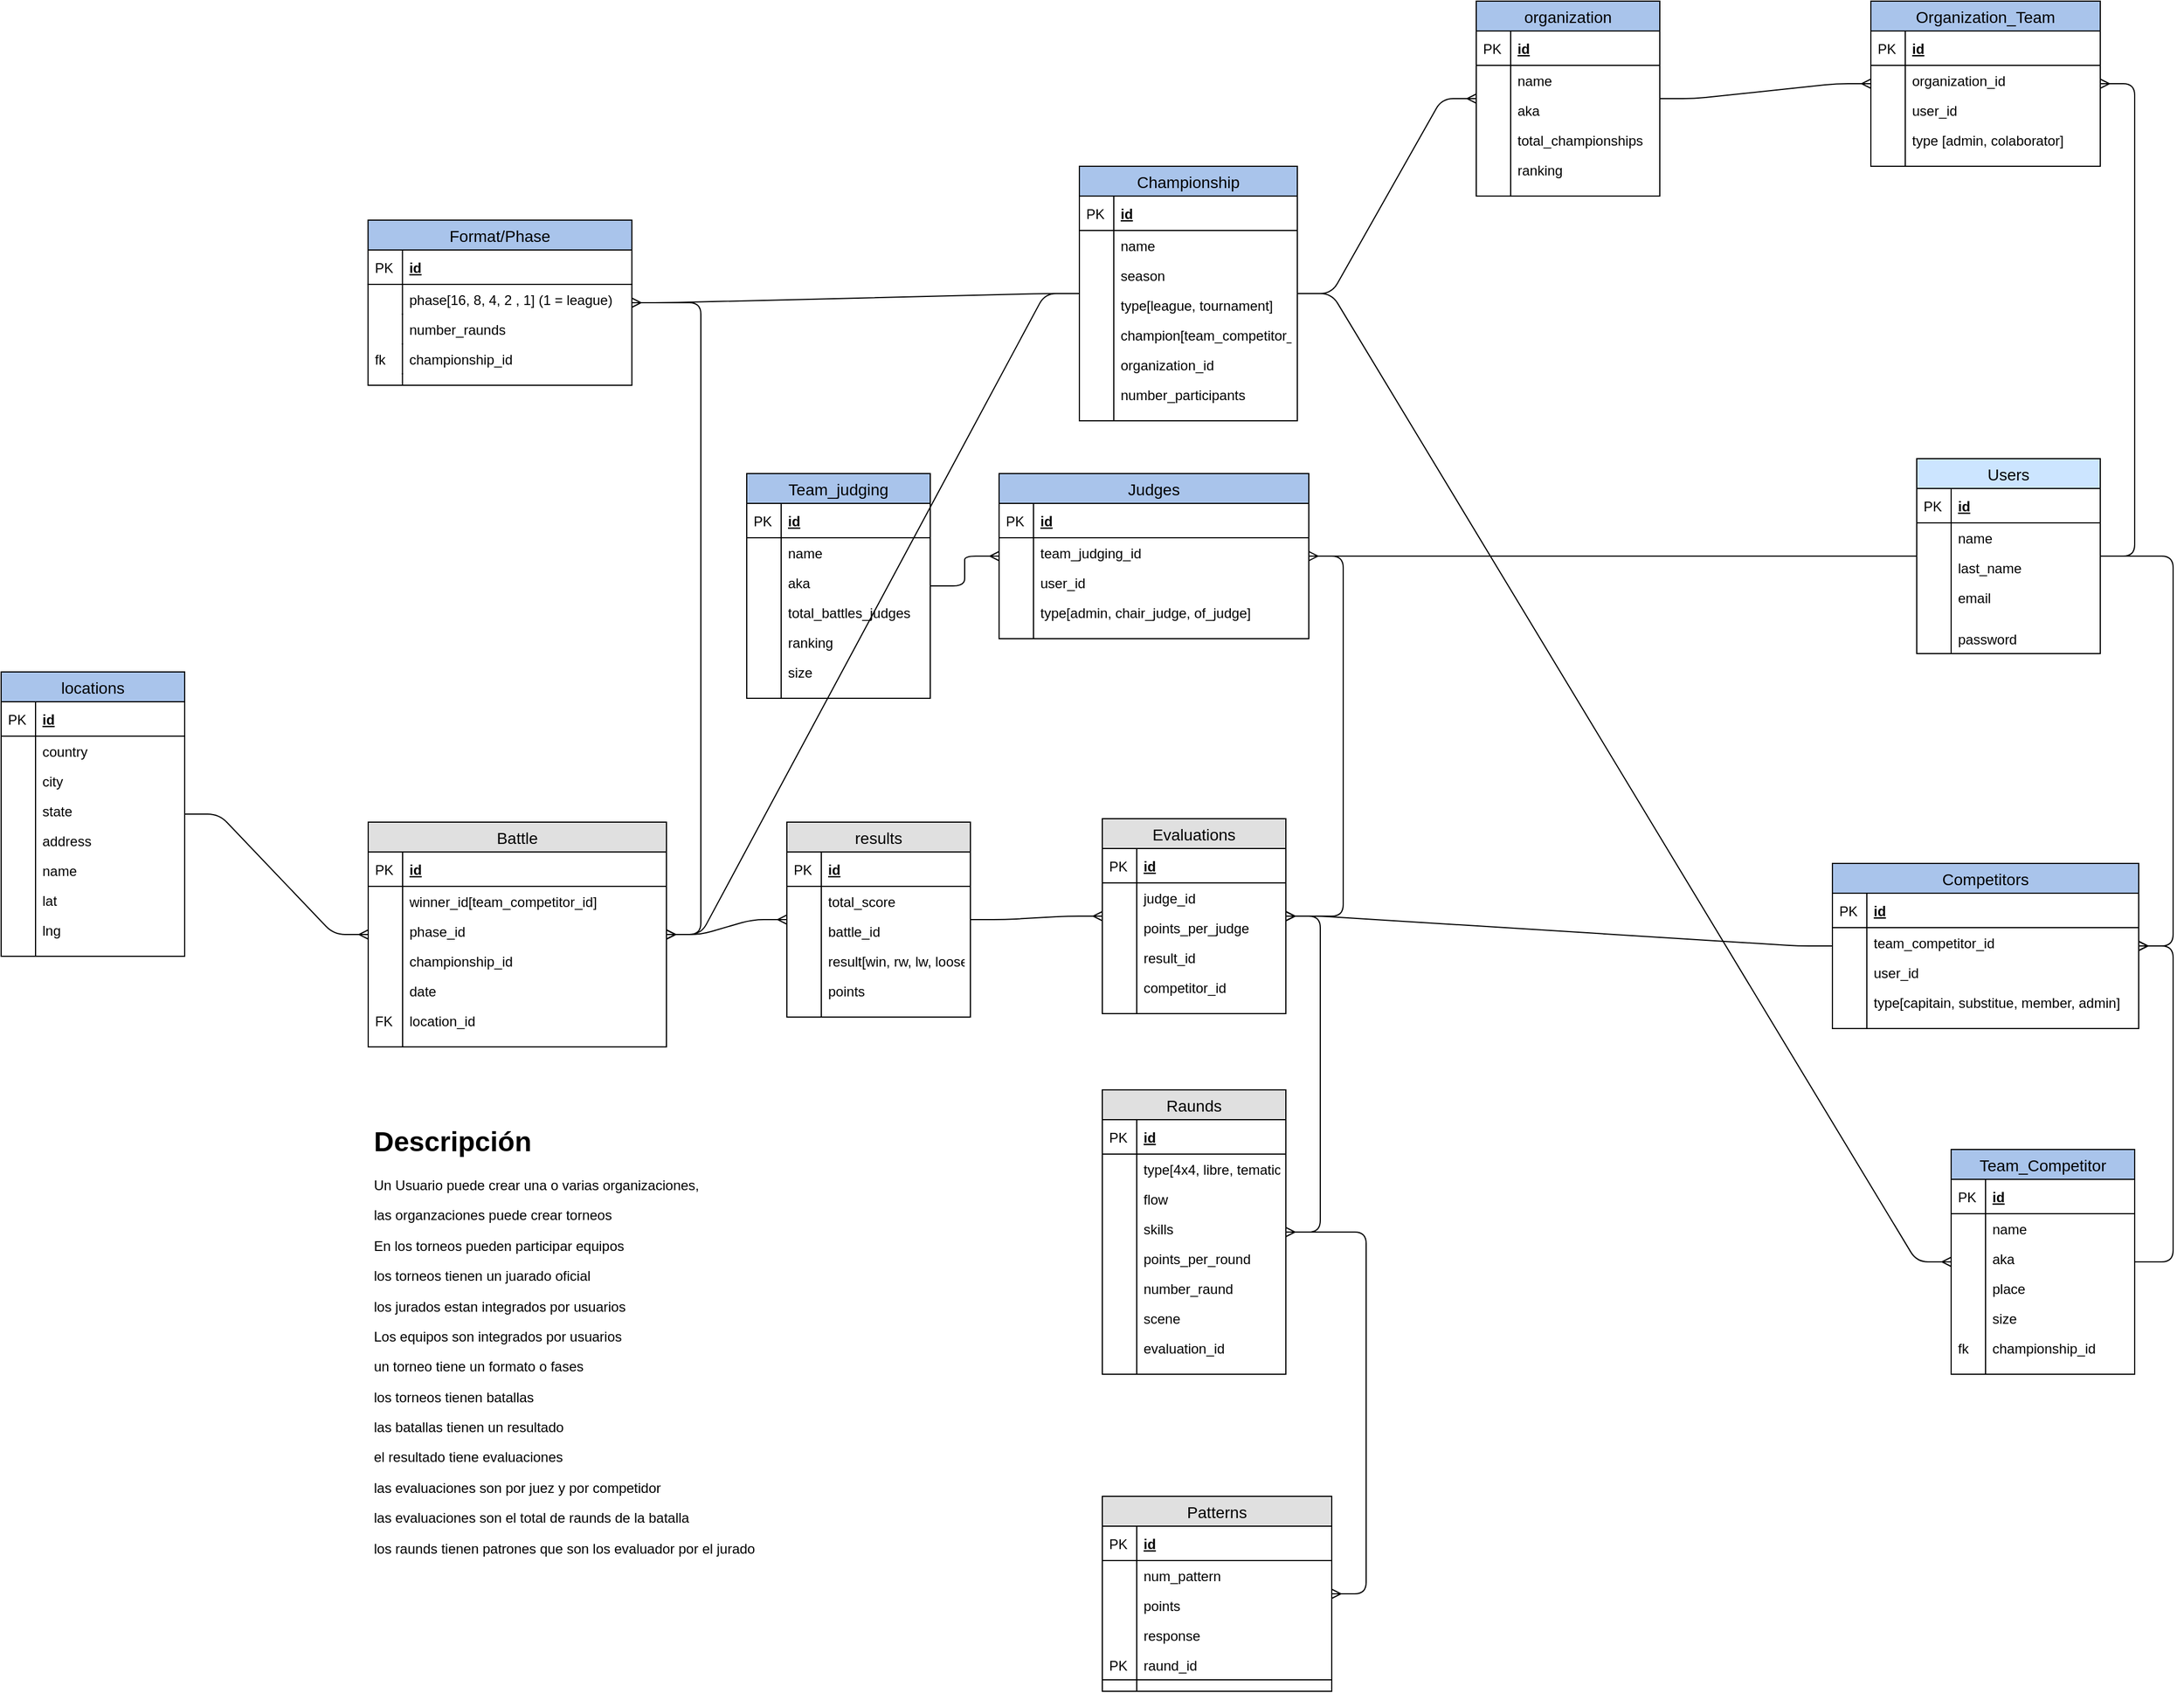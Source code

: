 <mxfile version="10.7.0" type="github"><diagram id="P_dayHBU7FzTQVLXTC37" name="Page-1"><mxGraphModel dx="2243" dy="1840" grid="1" gridSize="10" guides="1" tooltips="1" connect="1" arrows="1" fold="1" page="1" pageScale="1" pageWidth="827" pageHeight="1169" math="0" shadow="0"><root><mxCell id="0"/><mxCell id="1" parent="0"/><mxCell id="n6nYAA9s61_G65V7-W_G-1" value="Battle" style="swimlane;fontStyle=0;childLayout=stackLayout;horizontal=1;startSize=26;fillColor=#e0e0e0;horizontalStack=0;resizeParent=1;resizeParentMax=0;resizeLast=0;collapsible=1;marginBottom=0;swimlaneFillColor=#ffffff;align=center;fontSize=14;" parent="1" vertex="1"><mxGeometry x="-300" y="102" width="260" height="196" as="geometry"/></mxCell><mxCell id="n6nYAA9s61_G65V7-W_G-2" value="id" style="shape=partialRectangle;top=0;left=0;right=0;bottom=1;align=left;verticalAlign=middle;fillColor=none;spacingLeft=34;spacingRight=4;overflow=hidden;rotatable=0;points=[[0,0.5],[1,0.5]];portConstraint=eastwest;dropTarget=0;fontStyle=5;fontSize=12;" parent="n6nYAA9s61_G65V7-W_G-1" vertex="1"><mxGeometry y="26" width="260" height="30" as="geometry"/></mxCell><mxCell id="n6nYAA9s61_G65V7-W_G-3" value="PK" style="shape=partialRectangle;top=0;left=0;bottom=0;fillColor=none;align=left;verticalAlign=middle;spacingLeft=4;spacingRight=4;overflow=hidden;rotatable=0;points=[];portConstraint=eastwest;part=1;fontSize=12;" parent="n6nYAA9s61_G65V7-W_G-2" vertex="1" connectable="0"><mxGeometry width="30" height="30" as="geometry"/></mxCell><mxCell id="n6nYAA9s61_G65V7-W_G-6" value="winner_id[team_competitor_id]" style="shape=partialRectangle;top=0;left=0;right=0;bottom=0;align=left;verticalAlign=top;fillColor=none;spacingLeft=34;spacingRight=4;overflow=hidden;rotatable=0;points=[[0,0.5],[1,0.5]];portConstraint=eastwest;dropTarget=0;fontSize=12;" parent="n6nYAA9s61_G65V7-W_G-1" vertex="1"><mxGeometry y="56" width="260" height="26" as="geometry"/></mxCell><mxCell id="n6nYAA9s61_G65V7-W_G-7" value="" style="shape=partialRectangle;top=0;left=0;bottom=0;fillColor=none;align=left;verticalAlign=top;spacingLeft=4;spacingRight=4;overflow=hidden;rotatable=0;points=[];portConstraint=eastwest;part=1;fontSize=12;" parent="n6nYAA9s61_G65V7-W_G-6" vertex="1" connectable="0"><mxGeometry width="30" height="26" as="geometry"/></mxCell><mxCell id="n6nYAA9s61_G65V7-W_G-8" value="phase_id" style="shape=partialRectangle;top=0;left=0;right=0;bottom=0;align=left;verticalAlign=top;fillColor=none;spacingLeft=34;spacingRight=4;overflow=hidden;rotatable=0;points=[[0,0.5],[1,0.5]];portConstraint=eastwest;dropTarget=0;fontSize=12;" parent="n6nYAA9s61_G65V7-W_G-1" vertex="1"><mxGeometry y="82" width="260" height="26" as="geometry"/></mxCell><mxCell id="n6nYAA9s61_G65V7-W_G-9" value="" style="shape=partialRectangle;top=0;left=0;bottom=0;fillColor=none;align=left;verticalAlign=top;spacingLeft=4;spacingRight=4;overflow=hidden;rotatable=0;points=[];portConstraint=eastwest;part=1;fontSize=12;" parent="n6nYAA9s61_G65V7-W_G-8" vertex="1" connectable="0"><mxGeometry width="30" height="26" as="geometry"/></mxCell><mxCell id="f20lbLgUhImORJSfYMCj-64" value="championship_id" style="shape=partialRectangle;top=0;left=0;right=0;bottom=0;align=left;verticalAlign=top;fillColor=none;spacingLeft=34;spacingRight=4;overflow=hidden;rotatable=0;points=[[0,0.5],[1,0.5]];portConstraint=eastwest;dropTarget=0;fontSize=12;" parent="n6nYAA9s61_G65V7-W_G-1" vertex="1"><mxGeometry y="108" width="260" height="26" as="geometry"/></mxCell><mxCell id="f20lbLgUhImORJSfYMCj-65" value="" style="shape=partialRectangle;top=0;left=0;bottom=0;fillColor=none;align=left;verticalAlign=top;spacingLeft=4;spacingRight=4;overflow=hidden;rotatable=0;points=[];portConstraint=eastwest;part=1;fontSize=12;" parent="f20lbLgUhImORJSfYMCj-64" vertex="1" connectable="0"><mxGeometry width="30" height="26" as="geometry"/></mxCell><mxCell id="n6nYAA9s61_G65V7-W_G-92" value="date" style="shape=partialRectangle;top=0;left=0;right=0;bottom=0;align=left;verticalAlign=top;fillColor=none;spacingLeft=34;spacingRight=4;overflow=hidden;rotatable=0;points=[[0,0.5],[1,0.5]];portConstraint=eastwest;dropTarget=0;fontSize=12;" parent="n6nYAA9s61_G65V7-W_G-1" vertex="1"><mxGeometry y="134" width="260" height="26" as="geometry"/></mxCell><mxCell id="n6nYAA9s61_G65V7-W_G-93" value="" style="shape=partialRectangle;top=0;left=0;bottom=0;fillColor=none;align=left;verticalAlign=top;spacingLeft=4;spacingRight=4;overflow=hidden;rotatable=0;points=[];portConstraint=eastwest;part=1;fontSize=12;" parent="n6nYAA9s61_G65V7-W_G-92" vertex="1" connectable="0"><mxGeometry width="30" height="26" as="geometry"/></mxCell><mxCell id="QpjkjWIETk6w6QWfT9V4-2" value="location_id" style="shape=partialRectangle;top=0;left=0;right=0;bottom=0;align=left;verticalAlign=top;fillColor=none;spacingLeft=34;spacingRight=4;overflow=hidden;rotatable=0;points=[[0,0.5],[1,0.5]];portConstraint=eastwest;dropTarget=0;fontSize=12;" vertex="1" parent="n6nYAA9s61_G65V7-W_G-1"><mxGeometry y="160" width="260" height="26" as="geometry"/></mxCell><mxCell id="QpjkjWIETk6w6QWfT9V4-3" value="FK" style="shape=partialRectangle;top=0;left=0;bottom=0;fillColor=none;align=left;verticalAlign=top;spacingLeft=4;spacingRight=4;overflow=hidden;rotatable=0;points=[];portConstraint=eastwest;part=1;fontSize=12;" vertex="1" connectable="0" parent="QpjkjWIETk6w6QWfT9V4-2"><mxGeometry width="30" height="26" as="geometry"/></mxCell><mxCell id="n6nYAA9s61_G65V7-W_G-10" value="" style="shape=partialRectangle;top=0;left=0;right=0;bottom=0;align=left;verticalAlign=top;fillColor=none;spacingLeft=34;spacingRight=4;overflow=hidden;rotatable=0;points=[[0,0.5],[1,0.5]];portConstraint=eastwest;dropTarget=0;fontSize=12;" parent="n6nYAA9s61_G65V7-W_G-1" vertex="1"><mxGeometry y="186" width="260" height="10" as="geometry"/></mxCell><mxCell id="n6nYAA9s61_G65V7-W_G-11" value="" style="shape=partialRectangle;top=0;left=0;bottom=0;fillColor=none;align=left;verticalAlign=top;spacingLeft=4;spacingRight=4;overflow=hidden;rotatable=0;points=[];portConstraint=eastwest;part=1;fontSize=12;" parent="n6nYAA9s61_G65V7-W_G-10" vertex="1" connectable="0"><mxGeometry width="30" height="10" as="geometry"/></mxCell><mxCell id="n6nYAA9s61_G65V7-W_G-12" value="Users" style="swimlane;fontStyle=0;childLayout=stackLayout;horizontal=1;startSize=26;fillColor=#CCE5FF;horizontalStack=0;resizeParent=1;resizeParentMax=0;resizeLast=0;collapsible=1;marginBottom=0;swimlaneFillColor=#ffffff;align=center;fontSize=14;" parent="1" vertex="1"><mxGeometry x="1050" y="-215" width="160" height="170" as="geometry"/></mxCell><mxCell id="n6nYAA9s61_G65V7-W_G-13" value="id" style="shape=partialRectangle;top=0;left=0;right=0;bottom=1;align=left;verticalAlign=middle;fillColor=none;spacingLeft=34;spacingRight=4;overflow=hidden;rotatable=0;points=[[0,0.5],[1,0.5]];portConstraint=eastwest;dropTarget=0;fontStyle=5;fontSize=12;" parent="n6nYAA9s61_G65V7-W_G-12" vertex="1"><mxGeometry y="26" width="160" height="30" as="geometry"/></mxCell><mxCell id="n6nYAA9s61_G65V7-W_G-14" value="PK" style="shape=partialRectangle;top=0;left=0;bottom=0;fillColor=none;align=left;verticalAlign=middle;spacingLeft=4;spacingRight=4;overflow=hidden;rotatable=0;points=[];portConstraint=eastwest;part=1;fontSize=12;" parent="n6nYAA9s61_G65V7-W_G-13" vertex="1" connectable="0"><mxGeometry width="30" height="30" as="geometry"/></mxCell><mxCell id="n6nYAA9s61_G65V7-W_G-15" value="name" style="shape=partialRectangle;top=0;left=0;right=0;bottom=0;align=left;verticalAlign=top;fillColor=none;spacingLeft=34;spacingRight=4;overflow=hidden;rotatable=0;points=[[0,0.5],[1,0.5]];portConstraint=eastwest;dropTarget=0;fontSize=12;" parent="n6nYAA9s61_G65V7-W_G-12" vertex="1"><mxGeometry y="56" width="160" height="26" as="geometry"/></mxCell><mxCell id="n6nYAA9s61_G65V7-W_G-16" value="" style="shape=partialRectangle;top=0;left=0;bottom=0;fillColor=none;align=left;verticalAlign=top;spacingLeft=4;spacingRight=4;overflow=hidden;rotatable=0;points=[];portConstraint=eastwest;part=1;fontSize=12;" parent="n6nYAA9s61_G65V7-W_G-15" vertex="1" connectable="0"><mxGeometry width="30" height="26" as="geometry"/></mxCell><mxCell id="n6nYAA9s61_G65V7-W_G-17" value="last_name" style="shape=partialRectangle;top=0;left=0;right=0;bottom=0;align=left;verticalAlign=top;fillColor=none;spacingLeft=34;spacingRight=4;overflow=hidden;rotatable=0;points=[[0,0.5],[1,0.5]];portConstraint=eastwest;dropTarget=0;fontSize=12;" parent="n6nYAA9s61_G65V7-W_G-12" vertex="1"><mxGeometry y="82" width="160" height="26" as="geometry"/></mxCell><mxCell id="n6nYAA9s61_G65V7-W_G-18" value="" style="shape=partialRectangle;top=0;left=0;bottom=0;fillColor=none;align=left;verticalAlign=top;spacingLeft=4;spacingRight=4;overflow=hidden;rotatable=0;points=[];portConstraint=eastwest;part=1;fontSize=12;" parent="n6nYAA9s61_G65V7-W_G-17" vertex="1" connectable="0"><mxGeometry width="30" height="26" as="geometry"/></mxCell><mxCell id="n6nYAA9s61_G65V7-W_G-19" value="email" style="shape=partialRectangle;top=0;left=0;right=0;bottom=0;align=left;verticalAlign=top;fillColor=none;spacingLeft=34;spacingRight=4;overflow=hidden;rotatable=0;points=[[0,0.5],[1,0.5]];portConstraint=eastwest;dropTarget=0;fontSize=12;" parent="n6nYAA9s61_G65V7-W_G-12" vertex="1"><mxGeometry y="108" width="160" height="26" as="geometry"/></mxCell><mxCell id="n6nYAA9s61_G65V7-W_G-20" value="" style="shape=partialRectangle;top=0;left=0;bottom=0;fillColor=none;align=left;verticalAlign=top;spacingLeft=4;spacingRight=4;overflow=hidden;rotatable=0;points=[];portConstraint=eastwest;part=1;fontSize=12;" parent="n6nYAA9s61_G65V7-W_G-19" vertex="1" connectable="0"><mxGeometry width="30" height="26" as="geometry"/></mxCell><mxCell id="n6nYAA9s61_G65V7-W_G-21" value="" style="shape=partialRectangle;top=0;left=0;right=0;bottom=0;align=left;verticalAlign=top;fillColor=none;spacingLeft=34;spacingRight=4;overflow=hidden;rotatable=0;points=[[0,0.5],[1,0.5]];portConstraint=eastwest;dropTarget=0;fontSize=12;" parent="n6nYAA9s61_G65V7-W_G-12" vertex="1"><mxGeometry y="134" width="160" height="10" as="geometry"/></mxCell><mxCell id="n6nYAA9s61_G65V7-W_G-22" value="" style="shape=partialRectangle;top=0;left=0;bottom=0;fillColor=none;align=left;verticalAlign=top;spacingLeft=4;spacingRight=4;overflow=hidden;rotatable=0;points=[];portConstraint=eastwest;part=1;fontSize=12;" parent="n6nYAA9s61_G65V7-W_G-21" vertex="1" connectable="0"><mxGeometry width="30" height="10" as="geometry"/></mxCell><mxCell id="n6nYAA9s61_G65V7-W_G-88" value="password" style="shape=partialRectangle;top=0;left=0;right=0;bottom=0;align=left;verticalAlign=top;fillColor=none;spacingLeft=34;spacingRight=4;overflow=hidden;rotatable=0;points=[[0,0.5],[1,0.5]];portConstraint=eastwest;dropTarget=0;fontSize=12;" parent="n6nYAA9s61_G65V7-W_G-12" vertex="1"><mxGeometry y="144" width="160" height="26" as="geometry"/></mxCell><mxCell id="n6nYAA9s61_G65V7-W_G-89" value="" style="shape=partialRectangle;top=0;left=0;bottom=0;fillColor=none;align=left;verticalAlign=top;spacingLeft=4;spacingRight=4;overflow=hidden;rotatable=0;points=[];portConstraint=eastwest;part=1;fontSize=12;" parent="n6nYAA9s61_G65V7-W_G-88" vertex="1" connectable="0"><mxGeometry width="30" height="26" as="geometry"/></mxCell><mxCell id="n6nYAA9s61_G65V7-W_G-23" value="Evaluations" style="swimlane;fontStyle=0;childLayout=stackLayout;horizontal=1;startSize=26;fillColor=#e0e0e0;horizontalStack=0;resizeParent=1;resizeParentMax=0;resizeLast=0;collapsible=1;marginBottom=0;swimlaneFillColor=#ffffff;align=center;fontSize=14;" parent="1" vertex="1"><mxGeometry x="340" y="99" width="160" height="170" as="geometry"/></mxCell><mxCell id="n6nYAA9s61_G65V7-W_G-24" value="id" style="shape=partialRectangle;top=0;left=0;right=0;bottom=1;align=left;verticalAlign=middle;fillColor=none;spacingLeft=34;spacingRight=4;overflow=hidden;rotatable=0;points=[[0,0.5],[1,0.5]];portConstraint=eastwest;dropTarget=0;fontStyle=5;fontSize=12;" parent="n6nYAA9s61_G65V7-W_G-23" vertex="1"><mxGeometry y="26" width="160" height="30" as="geometry"/></mxCell><mxCell id="n6nYAA9s61_G65V7-W_G-25" value="PK" style="shape=partialRectangle;top=0;left=0;bottom=0;fillColor=none;align=left;verticalAlign=middle;spacingLeft=4;spacingRight=4;overflow=hidden;rotatable=0;points=[];portConstraint=eastwest;part=1;fontSize=12;" parent="n6nYAA9s61_G65V7-W_G-24" vertex="1" connectable="0"><mxGeometry width="30" height="30" as="geometry"/></mxCell><mxCell id="n6nYAA9s61_G65V7-W_G-40" value="judge_id" style="shape=partialRectangle;top=0;left=0;right=0;bottom=0;align=left;verticalAlign=top;fillColor=none;spacingLeft=34;spacingRight=4;overflow=hidden;rotatable=0;points=[[0,0.5],[1,0.5]];portConstraint=eastwest;dropTarget=0;fontSize=12;" parent="n6nYAA9s61_G65V7-W_G-23" vertex="1"><mxGeometry y="56" width="160" height="26" as="geometry"/></mxCell><mxCell id="n6nYAA9s61_G65V7-W_G-41" value="" style="shape=partialRectangle;top=0;left=0;bottom=0;fillColor=none;align=left;verticalAlign=top;spacingLeft=4;spacingRight=4;overflow=hidden;rotatable=0;points=[];portConstraint=eastwest;part=1;fontSize=12;" parent="n6nYAA9s61_G65V7-W_G-40" vertex="1" connectable="0"><mxGeometry width="30" height="26" as="geometry"/></mxCell><mxCell id="n6nYAA9s61_G65V7-W_G-46" value="points_per_judge" style="shape=partialRectangle;top=0;left=0;right=0;bottom=0;align=left;verticalAlign=top;fillColor=none;spacingLeft=34;spacingRight=4;overflow=hidden;rotatable=0;points=[[0,0.5],[1,0.5]];portConstraint=eastwest;dropTarget=0;fontSize=12;" parent="n6nYAA9s61_G65V7-W_G-23" vertex="1"><mxGeometry y="82" width="160" height="26" as="geometry"/></mxCell><mxCell id="n6nYAA9s61_G65V7-W_G-47" value="" style="shape=partialRectangle;top=0;left=0;bottom=0;fillColor=none;align=left;verticalAlign=top;spacingLeft=4;spacingRight=4;overflow=hidden;rotatable=0;points=[];portConstraint=eastwest;part=1;fontSize=12;" parent="n6nYAA9s61_G65V7-W_G-46" vertex="1" connectable="0"><mxGeometry width="30" height="26" as="geometry"/></mxCell><mxCell id="n6nYAA9s61_G65V7-W_G-42" value="result_id" style="shape=partialRectangle;top=0;left=0;right=0;bottom=0;align=left;verticalAlign=top;fillColor=none;spacingLeft=34;spacingRight=4;overflow=hidden;rotatable=0;points=[[0,0.5],[1,0.5]];portConstraint=eastwest;dropTarget=0;fontSize=12;" parent="n6nYAA9s61_G65V7-W_G-23" vertex="1"><mxGeometry y="108" width="160" height="26" as="geometry"/></mxCell><mxCell id="n6nYAA9s61_G65V7-W_G-43" value="" style="shape=partialRectangle;top=0;left=0;bottom=0;fillColor=none;align=left;verticalAlign=top;spacingLeft=4;spacingRight=4;overflow=hidden;rotatable=0;points=[];portConstraint=eastwest;part=1;fontSize=12;" parent="n6nYAA9s61_G65V7-W_G-42" vertex="1" connectable="0"><mxGeometry width="30" height="26" as="geometry"/></mxCell><mxCell id="_Si_0E2avmkI2tR9PADW-6" value="competitor_id" style="shape=partialRectangle;top=0;left=0;right=0;bottom=0;align=left;verticalAlign=top;fillColor=none;spacingLeft=34;spacingRight=4;overflow=hidden;rotatable=0;points=[[0,0.5],[1,0.5]];portConstraint=eastwest;dropTarget=0;fontSize=12;" parent="n6nYAA9s61_G65V7-W_G-23" vertex="1"><mxGeometry y="134" width="160" height="26" as="geometry"/></mxCell><mxCell id="_Si_0E2avmkI2tR9PADW-7" value="" style="shape=partialRectangle;top=0;left=0;bottom=0;fillColor=none;align=left;verticalAlign=top;spacingLeft=4;spacingRight=4;overflow=hidden;rotatable=0;points=[];portConstraint=eastwest;part=1;fontSize=12;" parent="_Si_0E2avmkI2tR9PADW-6" vertex="1" connectable="0"><mxGeometry width="30" height="26" as="geometry"/></mxCell><mxCell id="n6nYAA9s61_G65V7-W_G-32" value="" style="shape=partialRectangle;top=0;left=0;right=0;bottom=0;align=left;verticalAlign=top;fillColor=none;spacingLeft=34;spacingRight=4;overflow=hidden;rotatable=0;points=[[0,0.5],[1,0.5]];portConstraint=eastwest;dropTarget=0;fontSize=12;" parent="n6nYAA9s61_G65V7-W_G-23" vertex="1"><mxGeometry y="160" width="160" height="10" as="geometry"/></mxCell><mxCell id="n6nYAA9s61_G65V7-W_G-33" value="" style="shape=partialRectangle;top=0;left=0;bottom=0;fillColor=none;align=left;verticalAlign=top;spacingLeft=4;spacingRight=4;overflow=hidden;rotatable=0;points=[];portConstraint=eastwest;part=1;fontSize=12;" parent="n6nYAA9s61_G65V7-W_G-32" vertex="1" connectable="0"><mxGeometry width="30" height="10" as="geometry"/></mxCell><mxCell id="n6nYAA9s61_G65V7-W_G-34" value="" style="edgeStyle=entityRelationEdgeStyle;fontSize=12;html=1;endArrow=ERmany;" parent="1" source="n6nYAA9s61_G65V7-W_G-1" target="_Si_0E2avmkI2tR9PADW-1" edge="1"><mxGeometry width="100" height="100" relative="1" as="geometry"><mxPoint x="110" y="560" as="sourcePoint"/><mxPoint x="210" y="460" as="targetPoint"/></mxGeometry></mxCell><mxCell id="n6nYAA9s61_G65V7-W_G-35" value="Raunds" style="swimlane;fontStyle=0;childLayout=stackLayout;horizontal=1;startSize=26;fillColor=#e0e0e0;horizontalStack=0;resizeParent=1;resizeParentMax=0;resizeLast=0;collapsible=1;marginBottom=0;swimlaneFillColor=#ffffff;align=center;fontSize=14;" parent="1" vertex="1"><mxGeometry x="340" y="335.5" width="160" height="248" as="geometry"/></mxCell><mxCell id="n6nYAA9s61_G65V7-W_G-36" value="id" style="shape=partialRectangle;top=0;left=0;right=0;bottom=1;align=left;verticalAlign=middle;fillColor=none;spacingLeft=34;spacingRight=4;overflow=hidden;rotatable=0;points=[[0,0.5],[1,0.5]];portConstraint=eastwest;dropTarget=0;fontStyle=5;fontSize=12;" parent="n6nYAA9s61_G65V7-W_G-35" vertex="1"><mxGeometry y="26" width="160" height="30" as="geometry"/></mxCell><mxCell id="n6nYAA9s61_G65V7-W_G-37" value="PK" style="shape=partialRectangle;top=0;left=0;bottom=0;fillColor=none;align=left;verticalAlign=middle;spacingLeft=4;spacingRight=4;overflow=hidden;rotatable=0;points=[];portConstraint=eastwest;part=1;fontSize=12;" parent="n6nYAA9s61_G65V7-W_G-36" vertex="1" connectable="0"><mxGeometry width="30" height="30" as="geometry"/></mxCell><mxCell id="n6nYAA9s61_G65V7-W_G-38" value="type[4x4, libre, tematica]" style="shape=partialRectangle;top=0;left=0;right=0;bottom=0;align=left;verticalAlign=top;fillColor=none;spacingLeft=34;spacingRight=4;overflow=hidden;rotatable=0;points=[[0,0.5],[1,0.5]];portConstraint=eastwest;dropTarget=0;fontSize=12;" parent="n6nYAA9s61_G65V7-W_G-35" vertex="1"><mxGeometry y="56" width="160" height="26" as="geometry"/></mxCell><mxCell id="n6nYAA9s61_G65V7-W_G-39" value="" style="shape=partialRectangle;top=0;left=0;bottom=0;fillColor=none;align=left;verticalAlign=top;spacingLeft=4;spacingRight=4;overflow=hidden;rotatable=0;points=[];portConstraint=eastwest;part=1;fontSize=12;" parent="n6nYAA9s61_G65V7-W_G-38" vertex="1" connectable="0"><mxGeometry width="30" height="26" as="geometry"/></mxCell><mxCell id="n6nYAA9s61_G65V7-W_G-55" value="flow" style="shape=partialRectangle;top=0;left=0;right=0;bottom=0;align=left;verticalAlign=top;fillColor=none;spacingLeft=34;spacingRight=4;overflow=hidden;rotatable=0;points=[[0,0.5],[1,0.5]];portConstraint=eastwest;dropTarget=0;fontSize=12;" parent="n6nYAA9s61_G65V7-W_G-35" vertex="1"><mxGeometry y="82" width="160" height="26" as="geometry"/></mxCell><mxCell id="n6nYAA9s61_G65V7-W_G-56" value="" style="shape=partialRectangle;top=0;left=0;bottom=0;fillColor=none;align=left;verticalAlign=top;spacingLeft=4;spacingRight=4;overflow=hidden;rotatable=0;points=[];portConstraint=eastwest;part=1;fontSize=12;" parent="n6nYAA9s61_G65V7-W_G-55" vertex="1" connectable="0"><mxGeometry width="30" height="26" as="geometry"/></mxCell><mxCell id="n6nYAA9s61_G65V7-W_G-59" value="skills" style="shape=partialRectangle;top=0;left=0;right=0;bottom=0;align=left;verticalAlign=top;fillColor=none;spacingLeft=34;spacingRight=4;overflow=hidden;rotatable=0;points=[[0,0.5],[1,0.5]];portConstraint=eastwest;dropTarget=0;fontSize=12;" parent="n6nYAA9s61_G65V7-W_G-35" vertex="1"><mxGeometry y="108" width="160" height="26" as="geometry"/></mxCell><mxCell id="n6nYAA9s61_G65V7-W_G-60" value="" style="shape=partialRectangle;top=0;left=0;bottom=0;fillColor=none;align=left;verticalAlign=top;spacingLeft=4;spacingRight=4;overflow=hidden;rotatable=0;points=[];portConstraint=eastwest;part=1;fontSize=12;" parent="n6nYAA9s61_G65V7-W_G-59" vertex="1" connectable="0"><mxGeometry width="30" height="26" as="geometry"/></mxCell><mxCell id="n6nYAA9s61_G65V7-W_G-67" value="points_per_round" style="shape=partialRectangle;top=0;left=0;right=0;bottom=0;align=left;verticalAlign=top;fillColor=none;spacingLeft=34;spacingRight=4;overflow=hidden;rotatable=0;points=[[0,0.5],[1,0.5]];portConstraint=eastwest;dropTarget=0;fontSize=12;" parent="n6nYAA9s61_G65V7-W_G-35" vertex="1"><mxGeometry y="134" width="160" height="26" as="geometry"/></mxCell><mxCell id="n6nYAA9s61_G65V7-W_G-68" value="" style="shape=partialRectangle;top=0;left=0;bottom=0;fillColor=none;align=left;verticalAlign=top;spacingLeft=4;spacingRight=4;overflow=hidden;rotatable=0;points=[];portConstraint=eastwest;part=1;fontSize=12;" parent="n6nYAA9s61_G65V7-W_G-67" vertex="1" connectable="0"><mxGeometry width="30" height="26" as="geometry"/></mxCell><mxCell id="f20lbLgUhImORJSfYMCj-5" value="number_raund" style="shape=partialRectangle;top=0;left=0;right=0;bottom=0;align=left;verticalAlign=top;fillColor=none;spacingLeft=34;spacingRight=4;overflow=hidden;rotatable=0;points=[[0,0.5],[1,0.5]];portConstraint=eastwest;dropTarget=0;fontSize=12;" parent="n6nYAA9s61_G65V7-W_G-35" vertex="1"><mxGeometry y="160" width="160" height="26" as="geometry"/></mxCell><mxCell id="f20lbLgUhImORJSfYMCj-6" value="" style="shape=partialRectangle;top=0;left=0;bottom=0;fillColor=none;align=left;verticalAlign=top;spacingLeft=4;spacingRight=4;overflow=hidden;rotatable=0;points=[];portConstraint=eastwest;part=1;fontSize=12;" parent="f20lbLgUhImORJSfYMCj-5" vertex="1" connectable="0"><mxGeometry width="30" height="26" as="geometry"/></mxCell><mxCell id="n6nYAA9s61_G65V7-W_G-61" value="scene" style="shape=partialRectangle;top=0;left=0;right=0;bottom=0;align=left;verticalAlign=top;fillColor=none;spacingLeft=34;spacingRight=4;overflow=hidden;rotatable=0;points=[[0,0.5],[1,0.5]];portConstraint=eastwest;dropTarget=0;fontSize=12;" parent="n6nYAA9s61_G65V7-W_G-35" vertex="1"><mxGeometry y="186" width="160" height="26" as="geometry"/></mxCell><mxCell id="n6nYAA9s61_G65V7-W_G-62" value="" style="shape=partialRectangle;top=0;left=0;bottom=0;fillColor=none;align=left;verticalAlign=top;spacingLeft=4;spacingRight=4;overflow=hidden;rotatable=0;points=[];portConstraint=eastwest;part=1;fontSize=12;" parent="n6nYAA9s61_G65V7-W_G-61" vertex="1" connectable="0"><mxGeometry width="30" height="26" as="geometry"/></mxCell><mxCell id="n6nYAA9s61_G65V7-W_G-84" value="evaluation_id" style="shape=partialRectangle;top=0;left=0;right=0;bottom=0;align=left;verticalAlign=top;fillColor=none;spacingLeft=34;spacingRight=4;overflow=hidden;rotatable=0;points=[[0,0.5],[1,0.5]];portConstraint=eastwest;dropTarget=0;fontSize=12;" parent="n6nYAA9s61_G65V7-W_G-35" vertex="1"><mxGeometry y="212" width="160" height="26" as="geometry"/></mxCell><mxCell id="n6nYAA9s61_G65V7-W_G-85" value="" style="shape=partialRectangle;top=0;left=0;bottom=0;fillColor=none;align=left;verticalAlign=top;spacingLeft=4;spacingRight=4;overflow=hidden;rotatable=0;points=[];portConstraint=eastwest;part=1;fontSize=12;" parent="n6nYAA9s61_G65V7-W_G-84" vertex="1" connectable="0"><mxGeometry width="30" height="26" as="geometry"/></mxCell><mxCell id="n6nYAA9s61_G65V7-W_G-44" value="" style="shape=partialRectangle;top=0;left=0;right=0;bottom=0;align=left;verticalAlign=top;fillColor=none;spacingLeft=34;spacingRight=4;overflow=hidden;rotatable=0;points=[[0,0.5],[1,0.5]];portConstraint=eastwest;dropTarget=0;fontSize=12;" parent="n6nYAA9s61_G65V7-W_G-35" vertex="1"><mxGeometry y="238" width="160" height="10" as="geometry"/></mxCell><mxCell id="n6nYAA9s61_G65V7-W_G-45" value="" style="shape=partialRectangle;top=0;left=0;bottom=0;fillColor=none;align=left;verticalAlign=top;spacingLeft=4;spacingRight=4;overflow=hidden;rotatable=0;points=[];portConstraint=eastwest;part=1;fontSize=12;" parent="n6nYAA9s61_G65V7-W_G-44" vertex="1" connectable="0"><mxGeometry width="30" height="10" as="geometry"/></mxCell><mxCell id="n6nYAA9s61_G65V7-W_G-48" value="Patterns" style="swimlane;fontStyle=0;childLayout=stackLayout;horizontal=1;startSize=26;fillColor=#e0e0e0;horizontalStack=0;resizeParent=1;resizeParentMax=0;resizeLast=0;collapsible=1;marginBottom=0;swimlaneFillColor=#ffffff;align=center;fontSize=14;" parent="1" vertex="1"><mxGeometry x="340" y="690" width="200" height="170" as="geometry"/></mxCell><mxCell id="n6nYAA9s61_G65V7-W_G-49" value="id" style="shape=partialRectangle;top=0;left=0;right=0;bottom=1;align=left;verticalAlign=middle;fillColor=none;spacingLeft=34;spacingRight=4;overflow=hidden;rotatable=0;points=[[0,0.5],[1,0.5]];portConstraint=eastwest;dropTarget=0;fontStyle=5;fontSize=12;" parent="n6nYAA9s61_G65V7-W_G-48" vertex="1"><mxGeometry y="26" width="200" height="30" as="geometry"/></mxCell><mxCell id="n6nYAA9s61_G65V7-W_G-50" value="PK" style="shape=partialRectangle;top=0;left=0;bottom=0;fillColor=none;align=left;verticalAlign=middle;spacingLeft=4;spacingRight=4;overflow=hidden;rotatable=0;points=[];portConstraint=eastwest;part=1;fontSize=12;" parent="n6nYAA9s61_G65V7-W_G-49" vertex="1" connectable="0"><mxGeometry width="30" height="30" as="geometry"/></mxCell><mxCell id="n6nYAA9s61_G65V7-W_G-51" value="num_pattern" style="shape=partialRectangle;top=0;left=0;right=0;bottom=0;align=left;verticalAlign=top;fillColor=none;spacingLeft=34;spacingRight=4;overflow=hidden;rotatable=0;points=[[0,0.5],[1,0.5]];portConstraint=eastwest;dropTarget=0;fontSize=12;" parent="n6nYAA9s61_G65V7-W_G-48" vertex="1"><mxGeometry y="56" width="200" height="26" as="geometry"/></mxCell><mxCell id="n6nYAA9s61_G65V7-W_G-52" value="" style="shape=partialRectangle;top=0;left=0;bottom=0;fillColor=none;align=left;verticalAlign=top;spacingLeft=4;spacingRight=4;overflow=hidden;rotatable=0;points=[];portConstraint=eastwest;part=1;fontSize=12;" parent="n6nYAA9s61_G65V7-W_G-51" vertex="1" connectable="0"><mxGeometry width="30" height="26" as="geometry"/></mxCell><mxCell id="n6nYAA9s61_G65V7-W_G-53" value="points" style="shape=partialRectangle;top=0;left=0;right=0;bottom=0;align=left;verticalAlign=top;fillColor=none;spacingLeft=34;spacingRight=4;overflow=hidden;rotatable=0;points=[[0,0.5],[1,0.5]];portConstraint=eastwest;dropTarget=0;fontSize=12;" parent="n6nYAA9s61_G65V7-W_G-48" vertex="1"><mxGeometry y="82" width="200" height="26" as="geometry"/></mxCell><mxCell id="n6nYAA9s61_G65V7-W_G-54" value="" style="shape=partialRectangle;top=0;left=0;bottom=0;fillColor=none;align=left;verticalAlign=top;spacingLeft=4;spacingRight=4;overflow=hidden;rotatable=0;points=[];portConstraint=eastwest;part=1;fontSize=12;" parent="n6nYAA9s61_G65V7-W_G-53" vertex="1" connectable="0"><mxGeometry width="30" height="26" as="geometry"/></mxCell><mxCell id="n6nYAA9s61_G65V7-W_G-63" value="response" style="shape=partialRectangle;top=0;left=0;right=0;bottom=0;align=left;verticalAlign=top;fillColor=none;spacingLeft=34;spacingRight=4;overflow=hidden;rotatable=0;points=[[0,0.5],[1,0.5]];portConstraint=eastwest;dropTarget=0;fontSize=12;" parent="n6nYAA9s61_G65V7-W_G-48" vertex="1"><mxGeometry y="108" width="200" height="26" as="geometry"/></mxCell><mxCell id="n6nYAA9s61_G65V7-W_G-64" value="" style="shape=partialRectangle;top=0;left=0;bottom=0;fillColor=none;align=left;verticalAlign=top;spacingLeft=4;spacingRight=4;overflow=hidden;rotatable=0;points=[];portConstraint=eastwest;part=1;fontSize=12;" parent="n6nYAA9s61_G65V7-W_G-63" vertex="1" connectable="0"><mxGeometry width="30" height="26" as="geometry"/></mxCell><mxCell id="n6nYAA9s61_G65V7-W_G-65" value="raund_id" style="shape=partialRectangle;top=0;left=0;right=0;bottom=1;align=left;verticalAlign=top;fillColor=none;spacingLeft=34;spacingRight=4;overflow=hidden;rotatable=0;points=[[0,0.5],[1,0.5]];portConstraint=eastwest;dropTarget=0;fontSize=12;" parent="n6nYAA9s61_G65V7-W_G-48" vertex="1"><mxGeometry y="134" width="200" height="26" as="geometry"/></mxCell><mxCell id="n6nYAA9s61_G65V7-W_G-66" value="PK" style="shape=partialRectangle;top=0;left=0;bottom=0;fillColor=none;align=left;verticalAlign=top;spacingLeft=4;spacingRight=4;overflow=hidden;rotatable=0;points=[];portConstraint=eastwest;part=1;fontSize=12;" parent="n6nYAA9s61_G65V7-W_G-65" vertex="1" connectable="0"><mxGeometry width="30" height="26" as="geometry"/></mxCell><mxCell id="n6nYAA9s61_G65V7-W_G-57" value="" style="shape=partialRectangle;top=0;left=0;right=0;bottom=0;align=left;verticalAlign=top;fillColor=none;spacingLeft=34;spacingRight=4;overflow=hidden;rotatable=0;points=[[0,0.5],[1,0.5]];portConstraint=eastwest;dropTarget=0;fontSize=12;" parent="n6nYAA9s61_G65V7-W_G-48" vertex="1"><mxGeometry y="160" width="200" height="10" as="geometry"/></mxCell><mxCell id="n6nYAA9s61_G65V7-W_G-58" value="" style="shape=partialRectangle;top=0;left=0;bottom=0;fillColor=none;align=left;verticalAlign=top;spacingLeft=4;spacingRight=4;overflow=hidden;rotatable=0;points=[];portConstraint=eastwest;part=1;fontSize=12;" parent="n6nYAA9s61_G65V7-W_G-57" vertex="1" connectable="0"><mxGeometry width="30" height="10" as="geometry"/></mxCell><mxCell id="n6nYAA9s61_G65V7-W_G-69" value="Team_judging" style="swimlane;fontStyle=0;childLayout=stackLayout;horizontal=1;startSize=26;fillColor=#A9C4EB;horizontalStack=0;resizeParent=1;resizeParentMax=0;resizeLast=0;collapsible=1;marginBottom=0;swimlaneFillColor=#ffffff;align=center;fontSize=14;" parent="1" vertex="1"><mxGeometry x="30" y="-202" width="160" height="196" as="geometry"/></mxCell><mxCell id="n6nYAA9s61_G65V7-W_G-70" value="id" style="shape=partialRectangle;top=0;left=0;right=0;bottom=1;align=left;verticalAlign=middle;fillColor=none;spacingLeft=34;spacingRight=4;overflow=hidden;rotatable=0;points=[[0,0.5],[1,0.5]];portConstraint=eastwest;dropTarget=0;fontStyle=5;fontSize=12;" parent="n6nYAA9s61_G65V7-W_G-69" vertex="1"><mxGeometry y="26" width="160" height="30" as="geometry"/></mxCell><mxCell id="n6nYAA9s61_G65V7-W_G-71" value="PK" style="shape=partialRectangle;top=0;left=0;bottom=0;fillColor=none;align=left;verticalAlign=middle;spacingLeft=4;spacingRight=4;overflow=hidden;rotatable=0;points=[];portConstraint=eastwest;part=1;fontSize=12;" parent="n6nYAA9s61_G65V7-W_G-70" vertex="1" connectable="0"><mxGeometry width="30" height="30" as="geometry"/></mxCell><mxCell id="n6nYAA9s61_G65V7-W_G-72" value="name" style="shape=partialRectangle;top=0;left=0;right=0;bottom=0;align=left;verticalAlign=top;fillColor=none;spacingLeft=34;spacingRight=4;overflow=hidden;rotatable=0;points=[[0,0.5],[1,0.5]];portConstraint=eastwest;dropTarget=0;fontSize=12;" parent="n6nYAA9s61_G65V7-W_G-69" vertex="1"><mxGeometry y="56" width="160" height="26" as="geometry"/></mxCell><mxCell id="n6nYAA9s61_G65V7-W_G-73" value="" style="shape=partialRectangle;top=0;left=0;bottom=0;fillColor=none;align=left;verticalAlign=top;spacingLeft=4;spacingRight=4;overflow=hidden;rotatable=0;points=[];portConstraint=eastwest;part=1;fontSize=12;" parent="n6nYAA9s61_G65V7-W_G-72" vertex="1" connectable="0"><mxGeometry width="30" height="26" as="geometry"/></mxCell><mxCell id="n6nYAA9s61_G65V7-W_G-74" value="aka" style="shape=partialRectangle;top=0;left=0;right=0;bottom=0;align=left;verticalAlign=top;fillColor=none;spacingLeft=34;spacingRight=4;overflow=hidden;rotatable=0;points=[[0,0.5],[1,0.5]];portConstraint=eastwest;dropTarget=0;fontSize=12;" parent="n6nYAA9s61_G65V7-W_G-69" vertex="1"><mxGeometry y="82" width="160" height="26" as="geometry"/></mxCell><mxCell id="n6nYAA9s61_G65V7-W_G-75" value="" style="shape=partialRectangle;top=0;left=0;bottom=0;fillColor=none;align=left;verticalAlign=top;spacingLeft=4;spacingRight=4;overflow=hidden;rotatable=0;points=[];portConstraint=eastwest;part=1;fontSize=12;" parent="n6nYAA9s61_G65V7-W_G-74" vertex="1" connectable="0"><mxGeometry width="30" height="26" as="geometry"/></mxCell><mxCell id="n6nYAA9s61_G65V7-W_G-76" value="total_battles_judges" style="shape=partialRectangle;top=0;left=0;right=0;bottom=0;align=left;verticalAlign=top;fillColor=none;spacingLeft=34;spacingRight=4;overflow=hidden;rotatable=0;points=[[0,0.5],[1,0.5]];portConstraint=eastwest;dropTarget=0;fontSize=12;" parent="n6nYAA9s61_G65V7-W_G-69" vertex="1"><mxGeometry y="108" width="160" height="26" as="geometry"/></mxCell><mxCell id="n6nYAA9s61_G65V7-W_G-77" value="" style="shape=partialRectangle;top=0;left=0;bottom=0;fillColor=none;align=left;verticalAlign=top;spacingLeft=4;spacingRight=4;overflow=hidden;rotatable=0;points=[];portConstraint=eastwest;part=1;fontSize=12;" parent="n6nYAA9s61_G65V7-W_G-76" vertex="1" connectable="0"><mxGeometry width="30" height="26" as="geometry"/></mxCell><mxCell id="n6nYAA9s61_G65V7-W_G-80" value="ranking" style="shape=partialRectangle;top=0;left=0;right=0;bottom=0;align=left;verticalAlign=top;fillColor=none;spacingLeft=34;spacingRight=4;overflow=hidden;rotatable=0;points=[[0,0.5],[1,0.5]];portConstraint=eastwest;dropTarget=0;fontSize=12;" parent="n6nYAA9s61_G65V7-W_G-69" vertex="1"><mxGeometry y="134" width="160" height="26" as="geometry"/></mxCell><mxCell id="n6nYAA9s61_G65V7-W_G-81" value="" style="shape=partialRectangle;top=0;left=0;bottom=0;fillColor=none;align=left;verticalAlign=top;spacingLeft=4;spacingRight=4;overflow=hidden;rotatable=0;points=[];portConstraint=eastwest;part=1;fontSize=12;" parent="n6nYAA9s61_G65V7-W_G-80" vertex="1" connectable="0"><mxGeometry width="30" height="26" as="geometry"/></mxCell><mxCell id="f20lbLgUhImORJSfYMCj-7" value="size" style="shape=partialRectangle;top=0;left=0;right=0;bottom=0;align=left;verticalAlign=top;fillColor=none;spacingLeft=34;spacingRight=4;overflow=hidden;rotatable=0;points=[[0,0.5],[1,0.5]];portConstraint=eastwest;dropTarget=0;fontSize=12;" parent="n6nYAA9s61_G65V7-W_G-69" vertex="1"><mxGeometry y="160" width="160" height="26" as="geometry"/></mxCell><mxCell id="f20lbLgUhImORJSfYMCj-8" value="" style="shape=partialRectangle;top=0;left=0;bottom=0;fillColor=none;align=left;verticalAlign=top;spacingLeft=4;spacingRight=4;overflow=hidden;rotatable=0;points=[];portConstraint=eastwest;part=1;fontSize=12;" parent="f20lbLgUhImORJSfYMCj-7" vertex="1" connectable="0"><mxGeometry width="30" height="26" as="geometry"/></mxCell><mxCell id="n6nYAA9s61_G65V7-W_G-78" value="" style="shape=partialRectangle;top=0;left=0;right=0;bottom=0;align=left;verticalAlign=top;fillColor=none;spacingLeft=34;spacingRight=4;overflow=hidden;rotatable=0;points=[[0,0.5],[1,0.5]];portConstraint=eastwest;dropTarget=0;fontSize=12;" parent="n6nYAA9s61_G65V7-W_G-69" vertex="1"><mxGeometry y="186" width="160" height="10" as="geometry"/></mxCell><mxCell id="n6nYAA9s61_G65V7-W_G-79" value="" style="shape=partialRectangle;top=0;left=0;bottom=0;fillColor=none;align=left;verticalAlign=top;spacingLeft=4;spacingRight=4;overflow=hidden;rotatable=0;points=[];portConstraint=eastwest;part=1;fontSize=12;" parent="n6nYAA9s61_G65V7-W_G-78" vertex="1" connectable="0"><mxGeometry width="30" height="10" as="geometry"/></mxCell><mxCell id="n6nYAA9s61_G65V7-W_G-86" value="" style="edgeStyle=entityRelationEdgeStyle;fontSize=12;html=1;endArrow=ERmany;" parent="1" source="n6nYAA9s61_G65V7-W_G-23" target="n6nYAA9s61_G65V7-W_G-35" edge="1"><mxGeometry width="100" height="100" relative="1" as="geometry"><mxPoint x="310" y="590" as="sourcePoint"/><mxPoint x="410" y="490" as="targetPoint"/></mxGeometry></mxCell><mxCell id="n6nYAA9s61_G65V7-W_G-87" value="" style="edgeStyle=entityRelationEdgeStyle;fontSize=12;html=1;endArrow=ERmany;" parent="1" source="n6nYAA9s61_G65V7-W_G-35" target="n6nYAA9s61_G65V7-W_G-48" edge="1"><mxGeometry width="100" height="100" relative="1" as="geometry"><mxPoint x="380" y="590" as="sourcePoint"/><mxPoint x="480" y="490" as="targetPoint"/></mxGeometry></mxCell><mxCell id="_Si_0E2avmkI2tR9PADW-1" value="results" style="swimlane;fontStyle=0;childLayout=stackLayout;horizontal=1;startSize=26;fillColor=#e0e0e0;horizontalStack=0;resizeParent=1;resizeParentMax=0;resizeLast=0;collapsible=1;marginBottom=0;swimlaneFillColor=#ffffff;align=center;fontSize=14;" parent="1" vertex="1"><mxGeometry x="65" y="102" width="160" height="170" as="geometry"/></mxCell><mxCell id="_Si_0E2avmkI2tR9PADW-2" value="id" style="shape=partialRectangle;top=0;left=0;right=0;bottom=1;align=left;verticalAlign=middle;fillColor=none;spacingLeft=34;spacingRight=4;overflow=hidden;rotatable=0;points=[[0,0.5],[1,0.5]];portConstraint=eastwest;dropTarget=0;fontStyle=5;fontSize=12;" parent="_Si_0E2avmkI2tR9PADW-1" vertex="1"><mxGeometry y="26" width="160" height="30" as="geometry"/></mxCell><mxCell id="_Si_0E2avmkI2tR9PADW-3" value="PK" style="shape=partialRectangle;top=0;left=0;bottom=0;fillColor=none;align=left;verticalAlign=middle;spacingLeft=4;spacingRight=4;overflow=hidden;rotatable=0;points=[];portConstraint=eastwest;part=1;fontSize=12;" parent="_Si_0E2avmkI2tR9PADW-2" vertex="1" connectable="0"><mxGeometry width="30" height="30" as="geometry"/></mxCell><mxCell id="_Si_0E2avmkI2tR9PADW-4" value="total_score" style="shape=partialRectangle;top=0;left=0;right=0;bottom=0;align=left;verticalAlign=top;fillColor=none;spacingLeft=34;spacingRight=4;overflow=hidden;rotatable=0;points=[[0,0.5],[1,0.5]];portConstraint=eastwest;dropTarget=0;fontSize=12;" parent="_Si_0E2avmkI2tR9PADW-1" vertex="1"><mxGeometry y="56" width="160" height="26" as="geometry"/></mxCell><mxCell id="_Si_0E2avmkI2tR9PADW-5" value="" style="shape=partialRectangle;top=0;left=0;bottom=0;fillColor=none;align=left;verticalAlign=top;spacingLeft=4;spacingRight=4;overflow=hidden;rotatable=0;points=[];portConstraint=eastwest;part=1;fontSize=12;" parent="_Si_0E2avmkI2tR9PADW-4" vertex="1" connectable="0"><mxGeometry width="30" height="26" as="geometry"/></mxCell><mxCell id="_Si_0E2avmkI2tR9PADW-8" value="battle_id" style="shape=partialRectangle;top=0;left=0;right=0;bottom=0;align=left;verticalAlign=top;fillColor=none;spacingLeft=34;spacingRight=4;overflow=hidden;rotatable=0;points=[[0,0.5],[1,0.5]];portConstraint=eastwest;dropTarget=0;fontSize=12;" parent="_Si_0E2avmkI2tR9PADW-1" vertex="1"><mxGeometry y="82" width="160" height="26" as="geometry"/></mxCell><mxCell id="_Si_0E2avmkI2tR9PADW-9" value="" style="shape=partialRectangle;top=0;left=0;bottom=0;fillColor=none;align=left;verticalAlign=top;spacingLeft=4;spacingRight=4;overflow=hidden;rotatable=0;points=[];portConstraint=eastwest;part=1;fontSize=12;" parent="_Si_0E2avmkI2tR9PADW-8" vertex="1" connectable="0"><mxGeometry width="30" height="26" as="geometry"/></mxCell><mxCell id="f20lbLgUhImORJSfYMCj-1" value="result[win, rw, lw, loose]" style="shape=partialRectangle;top=0;left=0;right=0;bottom=0;align=left;verticalAlign=top;fillColor=none;spacingLeft=34;spacingRight=4;overflow=hidden;rotatable=0;points=[[0,0.5],[1,0.5]];portConstraint=eastwest;dropTarget=0;fontSize=12;" parent="_Si_0E2avmkI2tR9PADW-1" vertex="1"><mxGeometry y="108" width="160" height="26" as="geometry"/></mxCell><mxCell id="f20lbLgUhImORJSfYMCj-2" value="" style="shape=partialRectangle;top=0;left=0;bottom=0;fillColor=none;align=left;verticalAlign=top;spacingLeft=4;spacingRight=4;overflow=hidden;rotatable=0;points=[];portConstraint=eastwest;part=1;fontSize=12;" parent="f20lbLgUhImORJSfYMCj-1" vertex="1" connectable="0"><mxGeometry width="30" height="26" as="geometry"/></mxCell><mxCell id="f20lbLgUhImORJSfYMCj-3" value="points" style="shape=partialRectangle;top=0;left=0;right=0;bottom=0;align=left;verticalAlign=top;fillColor=none;spacingLeft=34;spacingRight=4;overflow=hidden;rotatable=0;points=[[0,0.5],[1,0.5]];portConstraint=eastwest;dropTarget=0;fontSize=12;" parent="_Si_0E2avmkI2tR9PADW-1" vertex="1"><mxGeometry y="134" width="160" height="26" as="geometry"/></mxCell><mxCell id="f20lbLgUhImORJSfYMCj-4" value="" style="shape=partialRectangle;top=0;left=0;bottom=0;fillColor=none;align=left;verticalAlign=top;spacingLeft=4;spacingRight=4;overflow=hidden;rotatable=0;points=[];portConstraint=eastwest;part=1;fontSize=12;" parent="f20lbLgUhImORJSfYMCj-3" vertex="1" connectable="0"><mxGeometry width="30" height="26" as="geometry"/></mxCell><mxCell id="_Si_0E2avmkI2tR9PADW-10" value="" style="shape=partialRectangle;top=0;left=0;right=0;bottom=0;align=left;verticalAlign=top;fillColor=none;spacingLeft=34;spacingRight=4;overflow=hidden;rotatable=0;points=[[0,0.5],[1,0.5]];portConstraint=eastwest;dropTarget=0;fontSize=12;" parent="_Si_0E2avmkI2tR9PADW-1" vertex="1"><mxGeometry y="160" width="160" height="10" as="geometry"/></mxCell><mxCell id="_Si_0E2avmkI2tR9PADW-11" value="" style="shape=partialRectangle;top=0;left=0;bottom=0;fillColor=none;align=left;verticalAlign=top;spacingLeft=4;spacingRight=4;overflow=hidden;rotatable=0;points=[];portConstraint=eastwest;part=1;fontSize=12;" parent="_Si_0E2avmkI2tR9PADW-10" vertex="1" connectable="0"><mxGeometry width="30" height="10" as="geometry"/></mxCell><mxCell id="_Si_0E2avmkI2tR9PADW-13" value="" style="edgeStyle=entityRelationEdgeStyle;fontSize=12;html=1;endArrow=ERmany;" parent="1" source="_Si_0E2avmkI2tR9PADW-1" target="n6nYAA9s61_G65V7-W_G-23" edge="1"><mxGeometry width="100" height="100" relative="1" as="geometry"><mxPoint x="-70" y="640" as="sourcePoint"/><mxPoint x="30" y="540" as="targetPoint"/></mxGeometry></mxCell><mxCell id="f20lbLgUhImORJSfYMCj-9" value="Judges" style="swimlane;fontStyle=0;childLayout=stackLayout;horizontal=1;startSize=26;fillColor=#A9C4EB;horizontalStack=0;resizeParent=1;resizeParentMax=0;resizeLast=0;collapsible=1;marginBottom=0;swimlaneFillColor=#ffffff;align=center;fontSize=14;" parent="1" vertex="1"><mxGeometry x="250" y="-202" width="270" height="144" as="geometry"/></mxCell><mxCell id="f20lbLgUhImORJSfYMCj-10" value="id" style="shape=partialRectangle;top=0;left=0;right=0;bottom=1;align=left;verticalAlign=middle;fillColor=none;spacingLeft=34;spacingRight=4;overflow=hidden;rotatable=0;points=[[0,0.5],[1,0.5]];portConstraint=eastwest;dropTarget=0;fontStyle=5;fontSize=12;" parent="f20lbLgUhImORJSfYMCj-9" vertex="1"><mxGeometry y="26" width="270" height="30" as="geometry"/></mxCell><mxCell id="f20lbLgUhImORJSfYMCj-11" value="PK" style="shape=partialRectangle;top=0;left=0;bottom=0;fillColor=none;align=left;verticalAlign=middle;spacingLeft=4;spacingRight=4;overflow=hidden;rotatable=0;points=[];portConstraint=eastwest;part=1;fontSize=12;" parent="f20lbLgUhImORJSfYMCj-10" vertex="1" connectable="0"><mxGeometry width="30" height="30" as="geometry"/></mxCell><mxCell id="f20lbLgUhImORJSfYMCj-12" value="team_judging_id" style="shape=partialRectangle;top=0;left=0;right=0;bottom=0;align=left;verticalAlign=top;fillColor=none;spacingLeft=34;spacingRight=4;overflow=hidden;rotatable=0;points=[[0,0.5],[1,0.5]];portConstraint=eastwest;dropTarget=0;fontSize=12;" parent="f20lbLgUhImORJSfYMCj-9" vertex="1"><mxGeometry y="56" width="270" height="26" as="geometry"/></mxCell><mxCell id="f20lbLgUhImORJSfYMCj-13" value="" style="shape=partialRectangle;top=0;left=0;bottom=0;fillColor=none;align=left;verticalAlign=top;spacingLeft=4;spacingRight=4;overflow=hidden;rotatable=0;points=[];portConstraint=eastwest;part=1;fontSize=12;" parent="f20lbLgUhImORJSfYMCj-12" vertex="1" connectable="0"><mxGeometry width="30" height="26" as="geometry"/></mxCell><mxCell id="f20lbLgUhImORJSfYMCj-14" value="user_id" style="shape=partialRectangle;top=0;left=0;right=0;bottom=0;align=left;verticalAlign=top;fillColor=none;spacingLeft=34;spacingRight=4;overflow=hidden;rotatable=0;points=[[0,0.5],[1,0.5]];portConstraint=eastwest;dropTarget=0;fontSize=12;" parent="f20lbLgUhImORJSfYMCj-9" vertex="1"><mxGeometry y="82" width="270" height="26" as="geometry"/></mxCell><mxCell id="f20lbLgUhImORJSfYMCj-15" value="" style="shape=partialRectangle;top=0;left=0;bottom=0;fillColor=none;align=left;verticalAlign=top;spacingLeft=4;spacingRight=4;overflow=hidden;rotatable=0;points=[];portConstraint=eastwest;part=1;fontSize=12;" parent="f20lbLgUhImORJSfYMCj-14" vertex="1" connectable="0"><mxGeometry width="30" height="26" as="geometry"/></mxCell><mxCell id="f20lbLgUhImORJSfYMCj-16" value="type[admin, chair_judge, of_judge]" style="shape=partialRectangle;top=0;left=0;right=0;bottom=0;align=left;verticalAlign=top;fillColor=none;spacingLeft=34;spacingRight=4;overflow=hidden;rotatable=0;points=[[0,0.5],[1,0.5]];portConstraint=eastwest;dropTarget=0;fontSize=12;" parent="f20lbLgUhImORJSfYMCj-9" vertex="1"><mxGeometry y="108" width="270" height="26" as="geometry"/></mxCell><mxCell id="f20lbLgUhImORJSfYMCj-17" value="" style="shape=partialRectangle;top=0;left=0;bottom=0;fillColor=none;align=left;verticalAlign=top;spacingLeft=4;spacingRight=4;overflow=hidden;rotatable=0;points=[];portConstraint=eastwest;part=1;fontSize=12;" parent="f20lbLgUhImORJSfYMCj-16" vertex="1" connectable="0"><mxGeometry width="30" height="26" as="geometry"/></mxCell><mxCell id="f20lbLgUhImORJSfYMCj-18" value="" style="shape=partialRectangle;top=0;left=0;right=0;bottom=0;align=left;verticalAlign=top;fillColor=none;spacingLeft=34;spacingRight=4;overflow=hidden;rotatable=0;points=[[0,0.5],[1,0.5]];portConstraint=eastwest;dropTarget=0;fontSize=12;" parent="f20lbLgUhImORJSfYMCj-9" vertex="1"><mxGeometry y="134" width="270" height="10" as="geometry"/></mxCell><mxCell id="f20lbLgUhImORJSfYMCj-19" value="" style="shape=partialRectangle;top=0;left=0;bottom=0;fillColor=none;align=left;verticalAlign=top;spacingLeft=4;spacingRight=4;overflow=hidden;rotatable=0;points=[];portConstraint=eastwest;part=1;fontSize=12;" parent="f20lbLgUhImORJSfYMCj-18" vertex="1" connectable="0"><mxGeometry width="30" height="10" as="geometry"/></mxCell><mxCell id="f20lbLgUhImORJSfYMCj-20" value="" style="edgeStyle=entityRelationEdgeStyle;fontSize=12;html=1;endArrow=ERmany;" parent="1" source="n6nYAA9s61_G65V7-W_G-69" target="f20lbLgUhImORJSfYMCj-9" edge="1"><mxGeometry width="100" height="100" relative="1" as="geometry"><mxPoint x="-200" y="460" as="sourcePoint"/><mxPoint x="-100" y="360" as="targetPoint"/></mxGeometry></mxCell><mxCell id="f20lbLgUhImORJSfYMCj-21" value="" style="edgeStyle=entityRelationEdgeStyle;fontSize=12;html=1;endArrow=ERmany;" parent="1" source="n6nYAA9s61_G65V7-W_G-12" target="f20lbLgUhImORJSfYMCj-9" edge="1"><mxGeometry width="100" height="100" relative="1" as="geometry"><mxPoint x="-200" y="460" as="sourcePoint"/><mxPoint x="-100" y="360" as="targetPoint"/></mxGeometry></mxCell><mxCell id="f20lbLgUhImORJSfYMCj-22" value="" style="edgeStyle=entityRelationEdgeStyle;fontSize=12;html=1;endArrow=ERmany;" parent="1" source="f20lbLgUhImORJSfYMCj-9" target="n6nYAA9s61_G65V7-W_G-23" edge="1"><mxGeometry width="100" height="100" relative="1" as="geometry"><mxPoint x="-200" y="460" as="sourcePoint"/><mxPoint x="-100" y="360" as="targetPoint"/></mxGeometry></mxCell><mxCell id="f20lbLgUhImORJSfYMCj-23" value="Team_Competitor" style="swimlane;fontStyle=0;childLayout=stackLayout;horizontal=1;startSize=26;fillColor=#A9C4EB;horizontalStack=0;resizeParent=1;resizeParentMax=0;resizeLast=0;collapsible=1;marginBottom=0;swimlaneFillColor=#ffffff;align=center;fontSize=14;" parent="1" vertex="1"><mxGeometry x="1080" y="387.5" width="160" height="196" as="geometry"/></mxCell><mxCell id="f20lbLgUhImORJSfYMCj-24" value="id" style="shape=partialRectangle;top=0;left=0;right=0;bottom=1;align=left;verticalAlign=middle;fillColor=none;spacingLeft=34;spacingRight=4;overflow=hidden;rotatable=0;points=[[0,0.5],[1,0.5]];portConstraint=eastwest;dropTarget=0;fontStyle=5;fontSize=12;" parent="f20lbLgUhImORJSfYMCj-23" vertex="1"><mxGeometry y="26" width="160" height="30" as="geometry"/></mxCell><mxCell id="f20lbLgUhImORJSfYMCj-25" value="PK" style="shape=partialRectangle;top=0;left=0;bottom=0;fillColor=none;align=left;verticalAlign=middle;spacingLeft=4;spacingRight=4;overflow=hidden;rotatable=0;points=[];portConstraint=eastwest;part=1;fontSize=12;" parent="f20lbLgUhImORJSfYMCj-24" vertex="1" connectable="0"><mxGeometry width="30" height="30" as="geometry"/></mxCell><mxCell id="f20lbLgUhImORJSfYMCj-26" value="name" style="shape=partialRectangle;top=0;left=0;right=0;bottom=0;align=left;verticalAlign=top;fillColor=none;spacingLeft=34;spacingRight=4;overflow=hidden;rotatable=0;points=[[0,0.5],[1,0.5]];portConstraint=eastwest;dropTarget=0;fontSize=12;" parent="f20lbLgUhImORJSfYMCj-23" vertex="1"><mxGeometry y="56" width="160" height="26" as="geometry"/></mxCell><mxCell id="f20lbLgUhImORJSfYMCj-27" value="" style="shape=partialRectangle;top=0;left=0;bottom=0;fillColor=none;align=left;verticalAlign=top;spacingLeft=4;spacingRight=4;overflow=hidden;rotatable=0;points=[];portConstraint=eastwest;part=1;fontSize=12;" parent="f20lbLgUhImORJSfYMCj-26" vertex="1" connectable="0"><mxGeometry width="30" height="26" as="geometry"/></mxCell><mxCell id="f20lbLgUhImORJSfYMCj-28" value="aka" style="shape=partialRectangle;top=0;left=0;right=0;bottom=0;align=left;verticalAlign=top;fillColor=none;spacingLeft=34;spacingRight=4;overflow=hidden;rotatable=0;points=[[0,0.5],[1,0.5]];portConstraint=eastwest;dropTarget=0;fontSize=12;" parent="f20lbLgUhImORJSfYMCj-23" vertex="1"><mxGeometry y="82" width="160" height="26" as="geometry"/></mxCell><mxCell id="f20lbLgUhImORJSfYMCj-29" value="" style="shape=partialRectangle;top=0;left=0;bottom=0;fillColor=none;align=left;verticalAlign=top;spacingLeft=4;spacingRight=4;overflow=hidden;rotatable=0;points=[];portConstraint=eastwest;part=1;fontSize=12;" parent="f20lbLgUhImORJSfYMCj-28" vertex="1" connectable="0"><mxGeometry width="30" height="26" as="geometry"/></mxCell><mxCell id="f20lbLgUhImORJSfYMCj-30" value="place" style="shape=partialRectangle;top=0;left=0;right=0;bottom=0;align=left;verticalAlign=top;fillColor=none;spacingLeft=34;spacingRight=4;overflow=hidden;rotatable=0;points=[[0,0.5],[1,0.5]];portConstraint=eastwest;dropTarget=0;fontSize=12;" parent="f20lbLgUhImORJSfYMCj-23" vertex="1"><mxGeometry y="108" width="160" height="26" as="geometry"/></mxCell><mxCell id="f20lbLgUhImORJSfYMCj-31" value="" style="shape=partialRectangle;top=0;left=0;bottom=0;fillColor=none;align=left;verticalAlign=top;spacingLeft=4;spacingRight=4;overflow=hidden;rotatable=0;points=[];portConstraint=eastwest;part=1;fontSize=12;" parent="f20lbLgUhImORJSfYMCj-30" vertex="1" connectable="0"><mxGeometry width="30" height="26" as="geometry"/></mxCell><mxCell id="f20lbLgUhImORJSfYMCj-34" value="size" style="shape=partialRectangle;top=0;left=0;right=0;bottom=0;align=left;verticalAlign=top;fillColor=none;spacingLeft=34;spacingRight=4;overflow=hidden;rotatable=0;points=[[0,0.5],[1,0.5]];portConstraint=eastwest;dropTarget=0;fontSize=12;" parent="f20lbLgUhImORJSfYMCj-23" vertex="1"><mxGeometry y="134" width="160" height="26" as="geometry"/></mxCell><mxCell id="f20lbLgUhImORJSfYMCj-35" value="" style="shape=partialRectangle;top=0;left=0;bottom=0;fillColor=none;align=left;verticalAlign=top;spacingLeft=4;spacingRight=4;overflow=hidden;rotatable=0;points=[];portConstraint=eastwest;part=1;fontSize=12;" parent="f20lbLgUhImORJSfYMCj-34" vertex="1" connectable="0"><mxGeometry width="30" height="26" as="geometry"/></mxCell><mxCell id="f20lbLgUhImORJSfYMCj-61" value="championship_id" style="shape=partialRectangle;top=0;left=0;right=0;bottom=0;align=left;verticalAlign=top;fillColor=none;spacingLeft=34;spacingRight=4;overflow=hidden;rotatable=0;points=[[0,0.5],[1,0.5]];portConstraint=eastwest;dropTarget=0;fontSize=12;" parent="f20lbLgUhImORJSfYMCj-23" vertex="1"><mxGeometry y="160" width="160" height="26" as="geometry"/></mxCell><mxCell id="f20lbLgUhImORJSfYMCj-62" value="fk" style="shape=partialRectangle;top=0;left=0;bottom=0;fillColor=none;align=left;verticalAlign=top;spacingLeft=4;spacingRight=4;overflow=hidden;rotatable=0;points=[];portConstraint=eastwest;part=1;fontSize=12;" parent="f20lbLgUhImORJSfYMCj-61" vertex="1" connectable="0"><mxGeometry width="30" height="26" as="geometry"/></mxCell><mxCell id="f20lbLgUhImORJSfYMCj-32" value="" style="shape=partialRectangle;top=0;left=0;right=0;bottom=0;align=left;verticalAlign=top;fillColor=none;spacingLeft=34;spacingRight=4;overflow=hidden;rotatable=0;points=[[0,0.5],[1,0.5]];portConstraint=eastwest;dropTarget=0;fontSize=12;" parent="f20lbLgUhImORJSfYMCj-23" vertex="1"><mxGeometry y="186" width="160" height="10" as="geometry"/></mxCell><mxCell id="f20lbLgUhImORJSfYMCj-33" value="" style="shape=partialRectangle;top=0;left=0;bottom=0;fillColor=none;align=left;verticalAlign=top;spacingLeft=4;spacingRight=4;overflow=hidden;rotatable=0;points=[];portConstraint=eastwest;part=1;fontSize=12;" parent="f20lbLgUhImORJSfYMCj-32" vertex="1" connectable="0"><mxGeometry width="30" height="10" as="geometry"/></mxCell><mxCell id="f20lbLgUhImORJSfYMCj-36" value="Competitors" style="swimlane;fontStyle=0;childLayout=stackLayout;horizontal=1;startSize=26;fillColor=#A9C4EB;horizontalStack=0;resizeParent=1;resizeParentMax=0;resizeLast=0;collapsible=1;marginBottom=0;swimlaneFillColor=#ffffff;align=center;fontSize=14;" parent="1" vertex="1"><mxGeometry x="976.5" y="138" width="267" height="144" as="geometry"/></mxCell><mxCell id="f20lbLgUhImORJSfYMCj-37" value="id" style="shape=partialRectangle;top=0;left=0;right=0;bottom=1;align=left;verticalAlign=middle;fillColor=none;spacingLeft=34;spacingRight=4;overflow=hidden;rotatable=0;points=[[0,0.5],[1,0.5]];portConstraint=eastwest;dropTarget=0;fontStyle=5;fontSize=12;" parent="f20lbLgUhImORJSfYMCj-36" vertex="1"><mxGeometry y="26" width="267" height="30" as="geometry"/></mxCell><mxCell id="f20lbLgUhImORJSfYMCj-38" value="PK" style="shape=partialRectangle;top=0;left=0;bottom=0;fillColor=none;align=left;verticalAlign=middle;spacingLeft=4;spacingRight=4;overflow=hidden;rotatable=0;points=[];portConstraint=eastwest;part=1;fontSize=12;" parent="f20lbLgUhImORJSfYMCj-37" vertex="1" connectable="0"><mxGeometry width="30" height="30" as="geometry"/></mxCell><mxCell id="f20lbLgUhImORJSfYMCj-39" value="team_competitor_id" style="shape=partialRectangle;top=0;left=0;right=0;bottom=0;align=left;verticalAlign=top;fillColor=none;spacingLeft=34;spacingRight=4;overflow=hidden;rotatable=0;points=[[0,0.5],[1,0.5]];portConstraint=eastwest;dropTarget=0;fontSize=12;" parent="f20lbLgUhImORJSfYMCj-36" vertex="1"><mxGeometry y="56" width="267" height="26" as="geometry"/></mxCell><mxCell id="f20lbLgUhImORJSfYMCj-40" value="" style="shape=partialRectangle;top=0;left=0;bottom=0;fillColor=none;align=left;verticalAlign=top;spacingLeft=4;spacingRight=4;overflow=hidden;rotatable=0;points=[];portConstraint=eastwest;part=1;fontSize=12;" parent="f20lbLgUhImORJSfYMCj-39" vertex="1" connectable="0"><mxGeometry width="30" height="26" as="geometry"/></mxCell><mxCell id="f20lbLgUhImORJSfYMCj-41" value="user_id" style="shape=partialRectangle;top=0;left=0;right=0;bottom=0;align=left;verticalAlign=top;fillColor=none;spacingLeft=34;spacingRight=4;overflow=hidden;rotatable=0;points=[[0,0.5],[1,0.5]];portConstraint=eastwest;dropTarget=0;fontSize=12;" parent="f20lbLgUhImORJSfYMCj-36" vertex="1"><mxGeometry y="82" width="267" height="26" as="geometry"/></mxCell><mxCell id="f20lbLgUhImORJSfYMCj-42" value="" style="shape=partialRectangle;top=0;left=0;bottom=0;fillColor=none;align=left;verticalAlign=top;spacingLeft=4;spacingRight=4;overflow=hidden;rotatable=0;points=[];portConstraint=eastwest;part=1;fontSize=12;" parent="f20lbLgUhImORJSfYMCj-41" vertex="1" connectable="0"><mxGeometry width="30" height="26" as="geometry"/></mxCell><mxCell id="f20lbLgUhImORJSfYMCj-43" value="type[capitain, substitue, member, admin]" style="shape=partialRectangle;top=0;left=0;right=0;bottom=0;align=left;verticalAlign=top;fillColor=none;spacingLeft=34;spacingRight=4;overflow=hidden;rotatable=0;points=[[0,0.5],[1,0.5]];portConstraint=eastwest;dropTarget=0;fontSize=12;" parent="f20lbLgUhImORJSfYMCj-36" vertex="1"><mxGeometry y="108" width="267" height="26" as="geometry"/></mxCell><mxCell id="f20lbLgUhImORJSfYMCj-44" value="" style="shape=partialRectangle;top=0;left=0;bottom=0;fillColor=none;align=left;verticalAlign=top;spacingLeft=4;spacingRight=4;overflow=hidden;rotatable=0;points=[];portConstraint=eastwest;part=1;fontSize=12;" parent="f20lbLgUhImORJSfYMCj-43" vertex="1" connectable="0"><mxGeometry width="30" height="26" as="geometry"/></mxCell><mxCell id="f20lbLgUhImORJSfYMCj-45" value="" style="shape=partialRectangle;top=0;left=0;right=0;bottom=0;align=left;verticalAlign=top;fillColor=none;spacingLeft=34;spacingRight=4;overflow=hidden;rotatable=0;points=[[0,0.5],[1,0.5]];portConstraint=eastwest;dropTarget=0;fontSize=12;" parent="f20lbLgUhImORJSfYMCj-36" vertex="1"><mxGeometry y="134" width="267" height="10" as="geometry"/></mxCell><mxCell id="f20lbLgUhImORJSfYMCj-46" value="" style="shape=partialRectangle;top=0;left=0;bottom=0;fillColor=none;align=left;verticalAlign=top;spacingLeft=4;spacingRight=4;overflow=hidden;rotatable=0;points=[];portConstraint=eastwest;part=1;fontSize=12;" parent="f20lbLgUhImORJSfYMCj-45" vertex="1" connectable="0"><mxGeometry width="30" height="10" as="geometry"/></mxCell><mxCell id="f20lbLgUhImORJSfYMCj-47" value="" style="edgeStyle=entityRelationEdgeStyle;fontSize=12;html=1;endArrow=ERmany;" parent="1" source="f20lbLgUhImORJSfYMCj-23" target="f20lbLgUhImORJSfYMCj-36" edge="1"><mxGeometry width="100" height="100" relative="1" as="geometry"><mxPoint x="-200" y="980" as="sourcePoint"/><mxPoint x="-100" y="880" as="targetPoint"/></mxGeometry></mxCell><mxCell id="f20lbLgUhImORJSfYMCj-48" value="" style="edgeStyle=entityRelationEdgeStyle;fontSize=12;html=1;endArrow=ERmany;" parent="1" source="n6nYAA9s61_G65V7-W_G-12" target="f20lbLgUhImORJSfYMCj-36" edge="1"><mxGeometry width="100" height="100" relative="1" as="geometry"><mxPoint x="-200" y="980" as="sourcePoint"/><mxPoint x="-100" y="880" as="targetPoint"/></mxGeometry></mxCell><mxCell id="f20lbLgUhImORJSfYMCj-49" value="" style="edgeStyle=entityRelationEdgeStyle;fontSize=12;html=1;endArrow=ERmany;" parent="1" source="f20lbLgUhImORJSfYMCj-36" target="n6nYAA9s61_G65V7-W_G-23" edge="1"><mxGeometry width="100" height="100" relative="1" as="geometry"><mxPoint x="-200" y="980" as="sourcePoint"/><mxPoint x="-100" y="880" as="targetPoint"/></mxGeometry></mxCell><mxCell id="f20lbLgUhImORJSfYMCj-50" value="Championship" style="swimlane;fontStyle=0;childLayout=stackLayout;horizontal=1;startSize=26;fillColor=#A9C4EB;horizontalStack=0;resizeParent=1;resizeParentMax=0;resizeLast=0;collapsible=1;marginBottom=0;swimlaneFillColor=#ffffff;align=center;fontSize=14;" parent="1" vertex="1"><mxGeometry x="320" y="-470" width="190" height="222" as="geometry"/></mxCell><mxCell id="f20lbLgUhImORJSfYMCj-51" value="id" style="shape=partialRectangle;top=0;left=0;right=0;bottom=1;align=left;verticalAlign=middle;fillColor=none;spacingLeft=34;spacingRight=4;overflow=hidden;rotatable=0;points=[[0,0.5],[1,0.5]];portConstraint=eastwest;dropTarget=0;fontStyle=5;fontSize=12;" parent="f20lbLgUhImORJSfYMCj-50" vertex="1"><mxGeometry y="26" width="190" height="30" as="geometry"/></mxCell><mxCell id="f20lbLgUhImORJSfYMCj-52" value="PK" style="shape=partialRectangle;top=0;left=0;bottom=0;fillColor=none;align=left;verticalAlign=middle;spacingLeft=4;spacingRight=4;overflow=hidden;rotatable=0;points=[];portConstraint=eastwest;part=1;fontSize=12;" parent="f20lbLgUhImORJSfYMCj-51" vertex="1" connectable="0"><mxGeometry width="30" height="30" as="geometry"/></mxCell><mxCell id="f20lbLgUhImORJSfYMCj-53" value="name" style="shape=partialRectangle;top=0;left=0;right=0;bottom=0;align=left;verticalAlign=top;fillColor=none;spacingLeft=34;spacingRight=4;overflow=hidden;rotatable=0;points=[[0,0.5],[1,0.5]];portConstraint=eastwest;dropTarget=0;fontSize=12;" parent="f20lbLgUhImORJSfYMCj-50" vertex="1"><mxGeometry y="56" width="190" height="26" as="geometry"/></mxCell><mxCell id="f20lbLgUhImORJSfYMCj-54" value="" style="shape=partialRectangle;top=0;left=0;bottom=0;fillColor=none;align=left;verticalAlign=top;spacingLeft=4;spacingRight=4;overflow=hidden;rotatable=0;points=[];portConstraint=eastwest;part=1;fontSize=12;" parent="f20lbLgUhImORJSfYMCj-53" vertex="1" connectable="0"><mxGeometry width="30" height="26" as="geometry"/></mxCell><mxCell id="f20lbLgUhImORJSfYMCj-55" value="season" style="shape=partialRectangle;top=0;left=0;right=0;bottom=0;align=left;verticalAlign=top;fillColor=none;spacingLeft=34;spacingRight=4;overflow=hidden;rotatable=0;points=[[0,0.5],[1,0.5]];portConstraint=eastwest;dropTarget=0;fontSize=12;" parent="f20lbLgUhImORJSfYMCj-50" vertex="1"><mxGeometry y="82" width="190" height="26" as="geometry"/></mxCell><mxCell id="f20lbLgUhImORJSfYMCj-56" value="" style="shape=partialRectangle;top=0;left=0;bottom=0;fillColor=none;align=left;verticalAlign=top;spacingLeft=4;spacingRight=4;overflow=hidden;rotatable=0;points=[];portConstraint=eastwest;part=1;fontSize=12;" parent="f20lbLgUhImORJSfYMCj-55" vertex="1" connectable="0"><mxGeometry width="30" height="26" as="geometry"/></mxCell><mxCell id="f20lbLgUhImORJSfYMCj-67" value="type[league, tournament]" style="shape=partialRectangle;top=0;left=0;right=0;bottom=0;align=left;verticalAlign=top;fillColor=none;spacingLeft=34;spacingRight=4;overflow=hidden;rotatable=0;points=[[0,0.5],[1,0.5]];portConstraint=eastwest;dropTarget=0;fontSize=12;" parent="f20lbLgUhImORJSfYMCj-50" vertex="1"><mxGeometry y="108" width="190" height="26" as="geometry"/></mxCell><mxCell id="f20lbLgUhImORJSfYMCj-68" value="" style="shape=partialRectangle;top=0;left=0;bottom=0;fillColor=none;align=left;verticalAlign=top;spacingLeft=4;spacingRight=4;overflow=hidden;rotatable=0;points=[];portConstraint=eastwest;part=1;fontSize=12;" parent="f20lbLgUhImORJSfYMCj-67" vertex="1" connectable="0"><mxGeometry width="30" height="26" as="geometry"/></mxCell><mxCell id="f20lbLgUhImORJSfYMCj-86" value="champion[team_competitor_id]" style="shape=partialRectangle;top=0;left=0;right=0;bottom=0;align=left;verticalAlign=top;fillColor=none;spacingLeft=34;spacingRight=4;overflow=hidden;rotatable=0;points=[[0,0.5],[1,0.5]];portConstraint=eastwest;dropTarget=0;fontSize=12;" parent="f20lbLgUhImORJSfYMCj-50" vertex="1"><mxGeometry y="134" width="190" height="26" as="geometry"/></mxCell><mxCell id="f20lbLgUhImORJSfYMCj-87" value="" style="shape=partialRectangle;top=0;left=0;bottom=0;fillColor=none;align=left;verticalAlign=top;spacingLeft=4;spacingRight=4;overflow=hidden;rotatable=0;points=[];portConstraint=eastwest;part=1;fontSize=12;" parent="f20lbLgUhImORJSfYMCj-86" vertex="1" connectable="0"><mxGeometry width="30" height="26" as="geometry"/></mxCell><mxCell id="f20lbLgUhImORJSfYMCj-57" value="organization_id" style="shape=partialRectangle;top=0;left=0;right=0;bottom=0;align=left;verticalAlign=top;fillColor=none;spacingLeft=34;spacingRight=4;overflow=hidden;rotatable=0;points=[[0,0.5],[1,0.5]];portConstraint=eastwest;dropTarget=0;fontSize=12;" parent="f20lbLgUhImORJSfYMCj-50" vertex="1"><mxGeometry y="160" width="190" height="26" as="geometry"/></mxCell><mxCell id="f20lbLgUhImORJSfYMCj-58" value="" style="shape=partialRectangle;top=0;left=0;bottom=0;fillColor=none;align=left;verticalAlign=top;spacingLeft=4;spacingRight=4;overflow=hidden;rotatable=0;points=[];portConstraint=eastwest;part=1;fontSize=12;" parent="f20lbLgUhImORJSfYMCj-57" vertex="1" connectable="0"><mxGeometry width="30" height="26" as="geometry"/></mxCell><mxCell id="f20lbLgUhImORJSfYMCj-88" value="number_participants" style="shape=partialRectangle;top=0;left=0;right=0;bottom=0;align=left;verticalAlign=top;fillColor=none;spacingLeft=34;spacingRight=4;overflow=hidden;rotatable=0;points=[[0,0.5],[1,0.5]];portConstraint=eastwest;dropTarget=0;fontSize=12;" parent="f20lbLgUhImORJSfYMCj-50" vertex="1"><mxGeometry y="186" width="190" height="26" as="geometry"/></mxCell><mxCell id="f20lbLgUhImORJSfYMCj-89" value="" style="shape=partialRectangle;top=0;left=0;bottom=0;fillColor=none;align=left;verticalAlign=top;spacingLeft=4;spacingRight=4;overflow=hidden;rotatable=0;points=[];portConstraint=eastwest;part=1;fontSize=12;" parent="f20lbLgUhImORJSfYMCj-88" vertex="1" connectable="0"><mxGeometry width="30" height="26" as="geometry"/></mxCell><mxCell id="f20lbLgUhImORJSfYMCj-59" value="" style="shape=partialRectangle;top=0;left=0;right=0;bottom=0;align=left;verticalAlign=top;fillColor=none;spacingLeft=34;spacingRight=4;overflow=hidden;rotatable=0;points=[[0,0.5],[1,0.5]];portConstraint=eastwest;dropTarget=0;fontSize=12;" parent="f20lbLgUhImORJSfYMCj-50" vertex="1"><mxGeometry y="212" width="190" height="10" as="geometry"/></mxCell><mxCell id="f20lbLgUhImORJSfYMCj-60" value="" style="shape=partialRectangle;top=0;left=0;bottom=0;fillColor=none;align=left;verticalAlign=top;spacingLeft=4;spacingRight=4;overflow=hidden;rotatable=0;points=[];portConstraint=eastwest;part=1;fontSize=12;" parent="f20lbLgUhImORJSfYMCj-59" vertex="1" connectable="0"><mxGeometry width="30" height="10" as="geometry"/></mxCell><mxCell id="f20lbLgUhImORJSfYMCj-63" value="" style="edgeStyle=entityRelationEdgeStyle;fontSize=12;html=1;endArrow=ERmany;" parent="1" source="f20lbLgUhImORJSfYMCj-50" target="f20lbLgUhImORJSfYMCj-23" edge="1"><mxGeometry width="100" height="100" relative="1" as="geometry"><mxPoint x="-200" y="980" as="sourcePoint"/><mxPoint x="770" y="414.286" as="targetPoint"/></mxGeometry></mxCell><mxCell id="f20lbLgUhImORJSfYMCj-66" value="" style="edgeStyle=entityRelationEdgeStyle;fontSize=12;html=1;endArrow=ERmany;" parent="1" source="f20lbLgUhImORJSfYMCj-50" target="n6nYAA9s61_G65V7-W_G-1" edge="1"><mxGeometry width="100" height="100" relative="1" as="geometry"><mxPoint x="-300" y="980" as="sourcePoint"/><mxPoint x="-200" y="880" as="targetPoint"/></mxGeometry></mxCell><mxCell id="f20lbLgUhImORJSfYMCj-69" value="organization" style="swimlane;fontStyle=0;childLayout=stackLayout;horizontal=1;startSize=26;fillColor=#A9C4EB;horizontalStack=0;resizeParent=1;resizeParentMax=0;resizeLast=0;collapsible=1;marginBottom=0;swimlaneFillColor=#ffffff;align=center;fontSize=14;" parent="1" vertex="1"><mxGeometry x="666" y="-614" width="160" height="170" as="geometry"/></mxCell><mxCell id="f20lbLgUhImORJSfYMCj-70" value="id" style="shape=partialRectangle;top=0;left=0;right=0;bottom=1;align=left;verticalAlign=middle;fillColor=none;spacingLeft=34;spacingRight=4;overflow=hidden;rotatable=0;points=[[0,0.5],[1,0.5]];portConstraint=eastwest;dropTarget=0;fontStyle=5;fontSize=12;" parent="f20lbLgUhImORJSfYMCj-69" vertex="1"><mxGeometry y="26" width="160" height="30" as="geometry"/></mxCell><mxCell id="f20lbLgUhImORJSfYMCj-71" value="PK" style="shape=partialRectangle;top=0;left=0;bottom=0;fillColor=none;align=left;verticalAlign=middle;spacingLeft=4;spacingRight=4;overflow=hidden;rotatable=0;points=[];portConstraint=eastwest;part=1;fontSize=12;" parent="f20lbLgUhImORJSfYMCj-70" vertex="1" connectable="0"><mxGeometry width="30" height="30" as="geometry"/></mxCell><mxCell id="f20lbLgUhImORJSfYMCj-72" value="name" style="shape=partialRectangle;top=0;left=0;right=0;bottom=0;align=left;verticalAlign=top;fillColor=none;spacingLeft=34;spacingRight=4;overflow=hidden;rotatable=0;points=[[0,0.5],[1,0.5]];portConstraint=eastwest;dropTarget=0;fontSize=12;" parent="f20lbLgUhImORJSfYMCj-69" vertex="1"><mxGeometry y="56" width="160" height="26" as="geometry"/></mxCell><mxCell id="f20lbLgUhImORJSfYMCj-73" value="" style="shape=partialRectangle;top=0;left=0;bottom=0;fillColor=none;align=left;verticalAlign=top;spacingLeft=4;spacingRight=4;overflow=hidden;rotatable=0;points=[];portConstraint=eastwest;part=1;fontSize=12;" parent="f20lbLgUhImORJSfYMCj-72" vertex="1" connectable="0"><mxGeometry width="30" height="26" as="geometry"/></mxCell><mxCell id="f20lbLgUhImORJSfYMCj-74" value="aka" style="shape=partialRectangle;top=0;left=0;right=0;bottom=0;align=left;verticalAlign=top;fillColor=none;spacingLeft=34;spacingRight=4;overflow=hidden;rotatable=0;points=[[0,0.5],[1,0.5]];portConstraint=eastwest;dropTarget=0;fontSize=12;" parent="f20lbLgUhImORJSfYMCj-69" vertex="1"><mxGeometry y="82" width="160" height="26" as="geometry"/></mxCell><mxCell id="f20lbLgUhImORJSfYMCj-75" value="" style="shape=partialRectangle;top=0;left=0;bottom=0;fillColor=none;align=left;verticalAlign=top;spacingLeft=4;spacingRight=4;overflow=hidden;rotatable=0;points=[];portConstraint=eastwest;part=1;fontSize=12;" parent="f20lbLgUhImORJSfYMCj-74" vertex="1" connectable="0"><mxGeometry width="30" height="26" as="geometry"/></mxCell><mxCell id="f20lbLgUhImORJSfYMCj-76" value="total_championships" style="shape=partialRectangle;top=0;left=0;right=0;bottom=0;align=left;verticalAlign=top;fillColor=none;spacingLeft=34;spacingRight=4;overflow=hidden;rotatable=0;points=[[0,0.5],[1,0.5]];portConstraint=eastwest;dropTarget=0;fontSize=12;" parent="f20lbLgUhImORJSfYMCj-69" vertex="1"><mxGeometry y="108" width="160" height="26" as="geometry"/></mxCell><mxCell id="f20lbLgUhImORJSfYMCj-77" value="" style="shape=partialRectangle;top=0;left=0;bottom=0;fillColor=none;align=left;verticalAlign=top;spacingLeft=4;spacingRight=4;overflow=hidden;rotatable=0;points=[];portConstraint=eastwest;part=1;fontSize=12;" parent="f20lbLgUhImORJSfYMCj-76" vertex="1" connectable="0"><mxGeometry width="30" height="26" as="geometry"/></mxCell><mxCell id="f20lbLgUhImORJSfYMCj-80" value="ranking" style="shape=partialRectangle;top=0;left=0;right=0;bottom=0;align=left;verticalAlign=top;fillColor=none;spacingLeft=34;spacingRight=4;overflow=hidden;rotatable=0;points=[[0,0.5],[1,0.5]];portConstraint=eastwest;dropTarget=0;fontSize=12;" parent="f20lbLgUhImORJSfYMCj-69" vertex="1"><mxGeometry y="134" width="160" height="26" as="geometry"/></mxCell><mxCell id="f20lbLgUhImORJSfYMCj-81" value="" style="shape=partialRectangle;top=0;left=0;bottom=0;fillColor=none;align=left;verticalAlign=top;spacingLeft=4;spacingRight=4;overflow=hidden;rotatable=0;points=[];portConstraint=eastwest;part=1;fontSize=12;" parent="f20lbLgUhImORJSfYMCj-80" vertex="1" connectable="0"><mxGeometry width="30" height="26" as="geometry"/></mxCell><mxCell id="f20lbLgUhImORJSfYMCj-78" value="" style="shape=partialRectangle;top=0;left=0;right=0;bottom=0;align=left;verticalAlign=top;fillColor=none;spacingLeft=34;spacingRight=4;overflow=hidden;rotatable=0;points=[[0,0.5],[1,0.5]];portConstraint=eastwest;dropTarget=0;fontSize=12;" parent="f20lbLgUhImORJSfYMCj-69" vertex="1"><mxGeometry y="160" width="160" height="10" as="geometry"/></mxCell><mxCell id="f20lbLgUhImORJSfYMCj-79" value="" style="shape=partialRectangle;top=0;left=0;bottom=0;fillColor=none;align=left;verticalAlign=top;spacingLeft=4;spacingRight=4;overflow=hidden;rotatable=0;points=[];portConstraint=eastwest;part=1;fontSize=12;" parent="f20lbLgUhImORJSfYMCj-78" vertex="1" connectable="0"><mxGeometry width="30" height="10" as="geometry"/></mxCell><mxCell id="f20lbLgUhImORJSfYMCj-84" value="" style="edgeStyle=entityRelationEdgeStyle;fontSize=12;html=1;endArrow=ERmany;" parent="1" source="n6nYAA9s61_G65V7-W_G-12" target="6dBc7v2h91pGAVfSme4X-1" edge="1"><mxGeometry width="100" height="100" relative="1" as="geometry"><mxPoint x="-120" y="980" as="sourcePoint"/><mxPoint x="-20" y="880" as="targetPoint"/></mxGeometry></mxCell><mxCell id="f20lbLgUhImORJSfYMCj-85" value="" style="edgeStyle=entityRelationEdgeStyle;fontSize=12;html=1;endArrow=ERmany;" parent="1" source="f20lbLgUhImORJSfYMCj-50" target="f20lbLgUhImORJSfYMCj-69" edge="1"><mxGeometry width="100" height="100" relative="1" as="geometry"><mxPoint x="-120" y="980" as="sourcePoint"/><mxPoint x="-20" y="880" as="targetPoint"/></mxGeometry></mxCell><mxCell id="f20lbLgUhImORJSfYMCj-90" value="Format/Phase" style="swimlane;fontStyle=0;childLayout=stackLayout;horizontal=1;startSize=26;fillColor=#A9C4EB;horizontalStack=0;resizeParent=1;resizeParentMax=0;resizeLast=0;collapsible=1;marginBottom=0;swimlaneFillColor=#ffffff;align=center;fontSize=14;" parent="1" vertex="1"><mxGeometry x="-300.143" y="-423" width="230" height="144" as="geometry"/></mxCell><mxCell id="f20lbLgUhImORJSfYMCj-91" value="id" style="shape=partialRectangle;top=0;left=0;right=0;bottom=1;align=left;verticalAlign=middle;fillColor=none;spacingLeft=34;spacingRight=4;overflow=hidden;rotatable=0;points=[[0,0.5],[1,0.5]];portConstraint=eastwest;dropTarget=0;fontStyle=5;fontSize=12;" parent="f20lbLgUhImORJSfYMCj-90" vertex="1"><mxGeometry y="26" width="230" height="30" as="geometry"/></mxCell><mxCell id="f20lbLgUhImORJSfYMCj-92" value="PK" style="shape=partialRectangle;top=0;left=0;bottom=0;fillColor=none;align=left;verticalAlign=middle;spacingLeft=4;spacingRight=4;overflow=hidden;rotatable=0;points=[];portConstraint=eastwest;part=1;fontSize=12;" parent="f20lbLgUhImORJSfYMCj-91" vertex="1" connectable="0"><mxGeometry width="30" height="30" as="geometry"/></mxCell><mxCell id="f20lbLgUhImORJSfYMCj-93" value="phase[16, 8, 4, 2 , 1] (1 = league)" style="shape=partialRectangle;top=0;left=0;right=0;bottom=0;align=left;verticalAlign=top;fillColor=none;spacingLeft=34;spacingRight=4;overflow=hidden;rotatable=0;points=[[0,0.5],[1,0.5]];portConstraint=eastwest;dropTarget=0;fontSize=12;" parent="f20lbLgUhImORJSfYMCj-90" vertex="1"><mxGeometry y="56" width="230" height="26" as="geometry"/></mxCell><mxCell id="f20lbLgUhImORJSfYMCj-94" value="" style="shape=partialRectangle;top=0;left=0;bottom=0;fillColor=none;align=left;verticalAlign=top;spacingLeft=4;spacingRight=4;overflow=hidden;rotatable=0;points=[];portConstraint=eastwest;part=1;fontSize=12;" parent="f20lbLgUhImORJSfYMCj-93" vertex="1" connectable="0"><mxGeometry width="30" height="26" as="geometry"/></mxCell><mxCell id="f20lbLgUhImORJSfYMCj-95" value="number_raunds" style="shape=partialRectangle;top=0;left=0;right=0;bottom=0;align=left;verticalAlign=top;fillColor=none;spacingLeft=34;spacingRight=4;overflow=hidden;rotatable=0;points=[[0,0.5],[1,0.5]];portConstraint=eastwest;dropTarget=0;fontSize=12;" parent="f20lbLgUhImORJSfYMCj-90" vertex="1"><mxGeometry y="82" width="230" height="26" as="geometry"/></mxCell><mxCell id="f20lbLgUhImORJSfYMCj-96" value="" style="shape=partialRectangle;top=0;left=0;bottom=0;fillColor=none;align=left;verticalAlign=top;spacingLeft=4;spacingRight=4;overflow=hidden;rotatable=0;points=[];portConstraint=eastwest;part=1;fontSize=12;" parent="f20lbLgUhImORJSfYMCj-95" vertex="1" connectable="0"><mxGeometry width="30" height="26" as="geometry"/></mxCell><mxCell id="f20lbLgUhImORJSfYMCj-101" value="championship_id" style="shape=partialRectangle;top=0;left=0;right=0;bottom=0;align=left;verticalAlign=top;fillColor=none;spacingLeft=34;spacingRight=4;overflow=hidden;rotatable=0;points=[[0,0.5],[1,0.5]];portConstraint=eastwest;dropTarget=0;fontSize=12;" parent="f20lbLgUhImORJSfYMCj-90" vertex="1"><mxGeometry y="108" width="230" height="26" as="geometry"/></mxCell><mxCell id="f20lbLgUhImORJSfYMCj-102" value="fk" style="shape=partialRectangle;top=0;left=0;bottom=0;fillColor=none;align=left;verticalAlign=top;spacingLeft=4;spacingRight=4;overflow=hidden;rotatable=0;points=[];portConstraint=eastwest;part=1;fontSize=12;" parent="f20lbLgUhImORJSfYMCj-101" vertex="1" connectable="0"><mxGeometry width="30" height="26" as="geometry"/></mxCell><mxCell id="f20lbLgUhImORJSfYMCj-99" value="" style="shape=partialRectangle;top=0;left=0;right=0;bottom=0;align=left;verticalAlign=top;fillColor=none;spacingLeft=34;spacingRight=4;overflow=hidden;rotatable=0;points=[[0,0.5],[1,0.5]];portConstraint=eastwest;dropTarget=0;fontSize=12;" parent="f20lbLgUhImORJSfYMCj-90" vertex="1"><mxGeometry y="134" width="230" height="10" as="geometry"/></mxCell><mxCell id="f20lbLgUhImORJSfYMCj-100" value="" style="shape=partialRectangle;top=0;left=0;bottom=0;fillColor=none;align=left;verticalAlign=top;spacingLeft=4;spacingRight=4;overflow=hidden;rotatable=0;points=[];portConstraint=eastwest;part=1;fontSize=12;" parent="f20lbLgUhImORJSfYMCj-99" vertex="1" connectable="0"><mxGeometry width="30" height="10" as="geometry"/></mxCell><mxCell id="f20lbLgUhImORJSfYMCj-103" value="" style="edgeStyle=entityRelationEdgeStyle;fontSize=12;html=1;endArrow=ERmany;" parent="1" source="f20lbLgUhImORJSfYMCj-50" target="f20lbLgUhImORJSfYMCj-90" edge="1"><mxGeometry width="100" height="100" relative="1" as="geometry"><mxPoint x="-130" y="980" as="sourcePoint"/><mxPoint x="-30" y="880" as="targetPoint"/></mxGeometry></mxCell><mxCell id="UfUPyX7VaUB1ekweo-Qc-1" value="&lt;h1&gt;Descripción&lt;/h1&gt;&lt;p&gt;Un Usuario puede crear una o varias organizaciones,&amp;nbsp;&lt;/p&gt;&lt;p&gt;las organzaciones puede crear torneos&lt;/p&gt;&lt;p&gt;En los torneos pueden participar equipos&lt;/p&gt;&lt;p&gt;los torneos tienen un juarado oficial&lt;/p&gt;&lt;p&gt;los jurados estan integrados por usuarios&lt;/p&gt;&lt;p&gt;Los equipos son integrados por usuarios&lt;/p&gt;&lt;p&gt;un torneo tiene un formato o fases&lt;/p&gt;&lt;p&gt;los torneos tienen batallas&lt;/p&gt;&lt;p&gt;las batallas tienen un resultado&lt;/p&gt;&lt;p&gt;el resultado tiene evaluaciones&lt;/p&gt;&lt;p&gt;las evaluaciones son por juez y por competidor&lt;/p&gt;&lt;p&gt;las evaluaciones son el total de raunds de la batalla&lt;/p&gt;&lt;p&gt;los raunds tienen patrones que son los evaluador por el jurado&lt;/p&gt;&lt;p&gt;&lt;br&gt;&lt;/p&gt;" style="text;html=1;strokeColor=none;fillColor=none;spacing=5;spacingTop=-20;whiteSpace=wrap;overflow=hidden;rounded=0;" parent="1" vertex="1"><mxGeometry x="-300" y="361" width="520" height="489" as="geometry"/></mxCell><mxCell id="6dBc7v2h91pGAVfSme4X-1" value="Organization_Team" style="swimlane;fontStyle=0;childLayout=stackLayout;horizontal=1;startSize=26;fillColor=#A9C4EB;horizontalStack=0;resizeParent=1;resizeParentMax=0;resizeLast=0;collapsible=1;marginBottom=0;swimlaneFillColor=#ffffff;align=center;fontSize=14;" parent="1" vertex="1"><mxGeometry x="1010" y="-614" width="200" height="144" as="geometry"/></mxCell><mxCell id="6dBc7v2h91pGAVfSme4X-2" value="id" style="shape=partialRectangle;top=0;left=0;right=0;bottom=1;align=left;verticalAlign=middle;fillColor=none;spacingLeft=34;spacingRight=4;overflow=hidden;rotatable=0;points=[[0,0.5],[1,0.5]];portConstraint=eastwest;dropTarget=0;fontStyle=5;fontSize=12;" parent="6dBc7v2h91pGAVfSme4X-1" vertex="1"><mxGeometry y="26" width="200" height="30" as="geometry"/></mxCell><mxCell id="6dBc7v2h91pGAVfSme4X-3" value="PK" style="shape=partialRectangle;top=0;left=0;bottom=0;fillColor=none;align=left;verticalAlign=middle;spacingLeft=4;spacingRight=4;overflow=hidden;rotatable=0;points=[];portConstraint=eastwest;part=1;fontSize=12;" parent="6dBc7v2h91pGAVfSme4X-2" vertex="1" connectable="0"><mxGeometry width="30" height="30" as="geometry"/></mxCell><mxCell id="6dBc7v2h91pGAVfSme4X-4" value="organization_id" style="shape=partialRectangle;top=0;left=0;right=0;bottom=0;align=left;verticalAlign=top;fillColor=none;spacingLeft=34;spacingRight=4;overflow=hidden;rotatable=0;points=[[0,0.5],[1,0.5]];portConstraint=eastwest;dropTarget=0;fontSize=12;" parent="6dBc7v2h91pGAVfSme4X-1" vertex="1"><mxGeometry y="56" width="200" height="26" as="geometry"/></mxCell><mxCell id="6dBc7v2h91pGAVfSme4X-5" value="" style="shape=partialRectangle;top=0;left=0;bottom=0;fillColor=none;align=left;verticalAlign=top;spacingLeft=4;spacingRight=4;overflow=hidden;rotatable=0;points=[];portConstraint=eastwest;part=1;fontSize=12;" parent="6dBc7v2h91pGAVfSme4X-4" vertex="1" connectable="0"><mxGeometry width="30" height="26" as="geometry"/></mxCell><mxCell id="6dBc7v2h91pGAVfSme4X-6" value="user_id" style="shape=partialRectangle;top=0;left=0;right=0;bottom=0;align=left;verticalAlign=top;fillColor=none;spacingLeft=34;spacingRight=4;overflow=hidden;rotatable=0;points=[[0,0.5],[1,0.5]];portConstraint=eastwest;dropTarget=0;fontSize=12;" parent="6dBc7v2h91pGAVfSme4X-1" vertex="1"><mxGeometry y="82" width="200" height="26" as="geometry"/></mxCell><mxCell id="6dBc7v2h91pGAVfSme4X-7" value="" style="shape=partialRectangle;top=0;left=0;bottom=0;fillColor=none;align=left;verticalAlign=top;spacingLeft=4;spacingRight=4;overflow=hidden;rotatable=0;points=[];portConstraint=eastwest;part=1;fontSize=12;" parent="6dBc7v2h91pGAVfSme4X-6" vertex="1" connectable="0"><mxGeometry width="30" height="26" as="geometry"/></mxCell><mxCell id="6dBc7v2h91pGAVfSme4X-8" value="type [admin, colaborator]" style="shape=partialRectangle;top=0;left=0;right=0;bottom=0;align=left;verticalAlign=top;fillColor=none;spacingLeft=34;spacingRight=4;overflow=hidden;rotatable=0;points=[[0,0.5],[1,0.5]];portConstraint=eastwest;dropTarget=0;fontSize=12;" parent="6dBc7v2h91pGAVfSme4X-1" vertex="1"><mxGeometry y="108" width="200" height="26" as="geometry"/></mxCell><mxCell id="6dBc7v2h91pGAVfSme4X-9" value="" style="shape=partialRectangle;top=0;left=0;bottom=0;fillColor=none;align=left;verticalAlign=top;spacingLeft=4;spacingRight=4;overflow=hidden;rotatable=0;points=[];portConstraint=eastwest;part=1;fontSize=12;" parent="6dBc7v2h91pGAVfSme4X-8" vertex="1" connectable="0"><mxGeometry width="30" height="26" as="geometry"/></mxCell><mxCell id="6dBc7v2h91pGAVfSme4X-10" value="" style="shape=partialRectangle;top=0;left=0;right=0;bottom=0;align=left;verticalAlign=top;fillColor=none;spacingLeft=34;spacingRight=4;overflow=hidden;rotatable=0;points=[[0,0.5],[1,0.5]];portConstraint=eastwest;dropTarget=0;fontSize=12;" parent="6dBc7v2h91pGAVfSme4X-1" vertex="1"><mxGeometry y="134" width="200" height="10" as="geometry"/></mxCell><mxCell id="6dBc7v2h91pGAVfSme4X-11" value="" style="shape=partialRectangle;top=0;left=0;bottom=0;fillColor=none;align=left;verticalAlign=top;spacingLeft=4;spacingRight=4;overflow=hidden;rotatable=0;points=[];portConstraint=eastwest;part=1;fontSize=12;" parent="6dBc7v2h91pGAVfSme4X-10" vertex="1" connectable="0"><mxGeometry width="30" height="10" as="geometry"/></mxCell><mxCell id="6dBc7v2h91pGAVfSme4X-12" value="" style="edgeStyle=entityRelationEdgeStyle;fontSize=12;html=1;endArrow=ERmany;" parent="1" source="f20lbLgUhImORJSfYMCj-69" target="6dBc7v2h91pGAVfSme4X-1" edge="1"><mxGeometry width="100" height="100" relative="1" as="geometry"><mxPoint x="220" y="980" as="sourcePoint"/><mxPoint x="320" y="880" as="targetPoint"/></mxGeometry></mxCell><mxCell id="L45sfR12Y7q-2FYB9K8r-3" value="locations" style="swimlane;fontStyle=0;childLayout=stackLayout;horizontal=1;startSize=26;fillColor=#A9C4EB;horizontalStack=0;resizeParent=1;resizeParentMax=0;resizeLast=0;collapsible=1;marginBottom=0;swimlaneFillColor=#ffffff;align=center;fontSize=14;" parent="1" vertex="1"><mxGeometry x="-620" y="-29" width="160" height="248" as="geometry"/></mxCell><mxCell id="L45sfR12Y7q-2FYB9K8r-4" value="id" style="shape=partialRectangle;top=0;left=0;right=0;bottom=1;align=left;verticalAlign=middle;fillColor=none;spacingLeft=34;spacingRight=4;overflow=hidden;rotatable=0;points=[[0,0.5],[1,0.5]];portConstraint=eastwest;dropTarget=0;fontStyle=5;fontSize=12;" parent="L45sfR12Y7q-2FYB9K8r-3" vertex="1"><mxGeometry y="26" width="160" height="30" as="geometry"/></mxCell><mxCell id="L45sfR12Y7q-2FYB9K8r-5" value="PK" style="shape=partialRectangle;top=0;left=0;bottom=0;fillColor=none;align=left;verticalAlign=middle;spacingLeft=4;spacingRight=4;overflow=hidden;rotatable=0;points=[];portConstraint=eastwest;part=1;fontSize=12;" parent="L45sfR12Y7q-2FYB9K8r-4" vertex="1" connectable="0"><mxGeometry width="30" height="30" as="geometry"/></mxCell><mxCell id="L45sfR12Y7q-2FYB9K8r-6" value="country" style="shape=partialRectangle;top=0;left=0;right=0;bottom=0;align=left;verticalAlign=top;fillColor=none;spacingLeft=34;spacingRight=4;overflow=hidden;rotatable=0;points=[[0,0.5],[1,0.5]];portConstraint=eastwest;dropTarget=0;fontSize=12;" parent="L45sfR12Y7q-2FYB9K8r-3" vertex="1"><mxGeometry y="56" width="160" height="26" as="geometry"/></mxCell><mxCell id="L45sfR12Y7q-2FYB9K8r-7" value="" style="shape=partialRectangle;top=0;left=0;bottom=0;fillColor=none;align=left;verticalAlign=top;spacingLeft=4;spacingRight=4;overflow=hidden;rotatable=0;points=[];portConstraint=eastwest;part=1;fontSize=12;" parent="L45sfR12Y7q-2FYB9K8r-6" vertex="1" connectable="0"><mxGeometry width="30" height="26" as="geometry"/></mxCell><mxCell id="L45sfR12Y7q-2FYB9K8r-20" value="city" style="shape=partialRectangle;top=0;left=0;right=0;bottom=0;align=left;verticalAlign=top;fillColor=none;spacingLeft=34;spacingRight=4;overflow=hidden;rotatable=0;points=[[0,0.5],[1,0.5]];portConstraint=eastwest;dropTarget=0;fontSize=12;" parent="L45sfR12Y7q-2FYB9K8r-3" vertex="1"><mxGeometry y="82" width="160" height="26" as="geometry"/></mxCell><mxCell id="L45sfR12Y7q-2FYB9K8r-21" value="" style="shape=partialRectangle;top=0;left=0;bottom=0;fillColor=none;align=left;verticalAlign=top;spacingLeft=4;spacingRight=4;overflow=hidden;rotatable=0;points=[];portConstraint=eastwest;part=1;fontSize=12;" parent="L45sfR12Y7q-2FYB9K8r-20" vertex="1" connectable="0"><mxGeometry width="30" height="26" as="geometry"/></mxCell><mxCell id="L45sfR12Y7q-2FYB9K8r-8" value="state" style="shape=partialRectangle;top=0;left=0;right=0;bottom=0;align=left;verticalAlign=top;fillColor=none;spacingLeft=34;spacingRight=4;overflow=hidden;rotatable=0;points=[[0,0.5],[1,0.5]];portConstraint=eastwest;dropTarget=0;fontSize=12;" parent="L45sfR12Y7q-2FYB9K8r-3" vertex="1"><mxGeometry y="108" width="160" height="26" as="geometry"/></mxCell><mxCell id="L45sfR12Y7q-2FYB9K8r-9" value="" style="shape=partialRectangle;top=0;left=0;bottom=0;fillColor=none;align=left;verticalAlign=top;spacingLeft=4;spacingRight=4;overflow=hidden;rotatable=0;points=[];portConstraint=eastwest;part=1;fontSize=12;" parent="L45sfR12Y7q-2FYB9K8r-8" vertex="1" connectable="0"><mxGeometry width="30" height="26" as="geometry"/></mxCell><mxCell id="L45sfR12Y7q-2FYB9K8r-10" value="address" style="shape=partialRectangle;top=0;left=0;right=0;bottom=0;align=left;verticalAlign=top;fillColor=none;spacingLeft=34;spacingRight=4;overflow=hidden;rotatable=0;points=[[0,0.5],[1,0.5]];portConstraint=eastwest;dropTarget=0;fontSize=12;" parent="L45sfR12Y7q-2FYB9K8r-3" vertex="1"><mxGeometry y="134" width="160" height="26" as="geometry"/></mxCell><mxCell id="L45sfR12Y7q-2FYB9K8r-11" value="" style="shape=partialRectangle;top=0;left=0;bottom=0;fillColor=none;align=left;verticalAlign=top;spacingLeft=4;spacingRight=4;overflow=hidden;rotatable=0;points=[];portConstraint=eastwest;part=1;fontSize=12;" parent="L45sfR12Y7q-2FYB9K8r-10" vertex="1" connectable="0"><mxGeometry width="30" height="26" as="geometry"/></mxCell><mxCell id="L45sfR12Y7q-2FYB9K8r-14" value="name" style="shape=partialRectangle;top=0;left=0;right=0;bottom=0;align=left;verticalAlign=top;fillColor=none;spacingLeft=34;spacingRight=4;overflow=hidden;rotatable=0;points=[[0,0.5],[1,0.5]];portConstraint=eastwest;dropTarget=0;fontSize=12;" parent="L45sfR12Y7q-2FYB9K8r-3" vertex="1"><mxGeometry y="160" width="160" height="26" as="geometry"/></mxCell><mxCell id="L45sfR12Y7q-2FYB9K8r-15" value="" style="shape=partialRectangle;top=0;left=0;bottom=0;fillColor=none;align=left;verticalAlign=top;spacingLeft=4;spacingRight=4;overflow=hidden;rotatable=0;points=[];portConstraint=eastwest;part=1;fontSize=12;" parent="L45sfR12Y7q-2FYB9K8r-14" vertex="1" connectable="0"><mxGeometry width="30" height="26" as="geometry"/></mxCell><mxCell id="L45sfR12Y7q-2FYB9K8r-16" value="lat" style="shape=partialRectangle;top=0;left=0;right=0;bottom=0;align=left;verticalAlign=top;fillColor=none;spacingLeft=34;spacingRight=4;overflow=hidden;rotatable=0;points=[[0,0.5],[1,0.5]];portConstraint=eastwest;dropTarget=0;fontSize=12;" parent="L45sfR12Y7q-2FYB9K8r-3" vertex="1"><mxGeometry y="186" width="160" height="26" as="geometry"/></mxCell><mxCell id="L45sfR12Y7q-2FYB9K8r-17" value="" style="shape=partialRectangle;top=0;left=0;bottom=0;fillColor=none;align=left;verticalAlign=top;spacingLeft=4;spacingRight=4;overflow=hidden;rotatable=0;points=[];portConstraint=eastwest;part=1;fontSize=12;" parent="L45sfR12Y7q-2FYB9K8r-16" vertex="1" connectable="0"><mxGeometry width="30" height="26" as="geometry"/></mxCell><mxCell id="L45sfR12Y7q-2FYB9K8r-18" value="lng" style="shape=partialRectangle;top=0;left=0;right=0;bottom=0;align=left;verticalAlign=top;fillColor=none;spacingLeft=34;spacingRight=4;overflow=hidden;rotatable=0;points=[[0,0.5],[1,0.5]];portConstraint=eastwest;dropTarget=0;fontSize=12;" parent="L45sfR12Y7q-2FYB9K8r-3" vertex="1"><mxGeometry y="212" width="160" height="26" as="geometry"/></mxCell><mxCell id="L45sfR12Y7q-2FYB9K8r-19" value="" style="shape=partialRectangle;top=0;left=0;bottom=0;fillColor=none;align=left;verticalAlign=top;spacingLeft=4;spacingRight=4;overflow=hidden;rotatable=0;points=[];portConstraint=eastwest;part=1;fontSize=12;" parent="L45sfR12Y7q-2FYB9K8r-18" vertex="1" connectable="0"><mxGeometry width="30" height="26" as="geometry"/></mxCell><mxCell id="L45sfR12Y7q-2FYB9K8r-12" value="" style="shape=partialRectangle;top=0;left=0;right=0;bottom=0;align=left;verticalAlign=top;fillColor=none;spacingLeft=34;spacingRight=4;overflow=hidden;rotatable=0;points=[[0,0.5],[1,0.5]];portConstraint=eastwest;dropTarget=0;fontSize=12;" parent="L45sfR12Y7q-2FYB9K8r-3" vertex="1"><mxGeometry y="238" width="160" height="10" as="geometry"/></mxCell><mxCell id="L45sfR12Y7q-2FYB9K8r-13" value="" style="shape=partialRectangle;top=0;left=0;bottom=0;fillColor=none;align=left;verticalAlign=top;spacingLeft=4;spacingRight=4;overflow=hidden;rotatable=0;points=[];portConstraint=eastwest;part=1;fontSize=12;" parent="L45sfR12Y7q-2FYB9K8r-12" vertex="1" connectable="0"><mxGeometry width="30" height="10" as="geometry"/></mxCell><mxCell id="QpjkjWIETk6w6QWfT9V4-1" value="" style="edgeStyle=entityRelationEdgeStyle;fontSize=12;html=1;endArrow=ERmany;" edge="1" parent="1" source="L45sfR12Y7q-2FYB9K8r-3" target="n6nYAA9s61_G65V7-W_G-1"><mxGeometry width="100" height="100" relative="1" as="geometry"><mxPoint x="-560" y="-40" as="sourcePoint"/><mxPoint x="-520" y="880" as="targetPoint"/></mxGeometry></mxCell><mxCell id="QpjkjWIETk6w6QWfT9V4-4" value="" style="edgeStyle=entityRelationEdgeStyle;fontSize=12;html=1;endArrow=ERmany;" edge="1" parent="1" source="f20lbLgUhImORJSfYMCj-90" target="n6nYAA9s61_G65V7-W_G-1"><mxGeometry width="100" height="100" relative="1" as="geometry"><mxPoint x="-620" y="980" as="sourcePoint"/><mxPoint x="-520" y="880" as="targetPoint"/></mxGeometry></mxCell></root></mxGraphModel></diagram></mxfile>